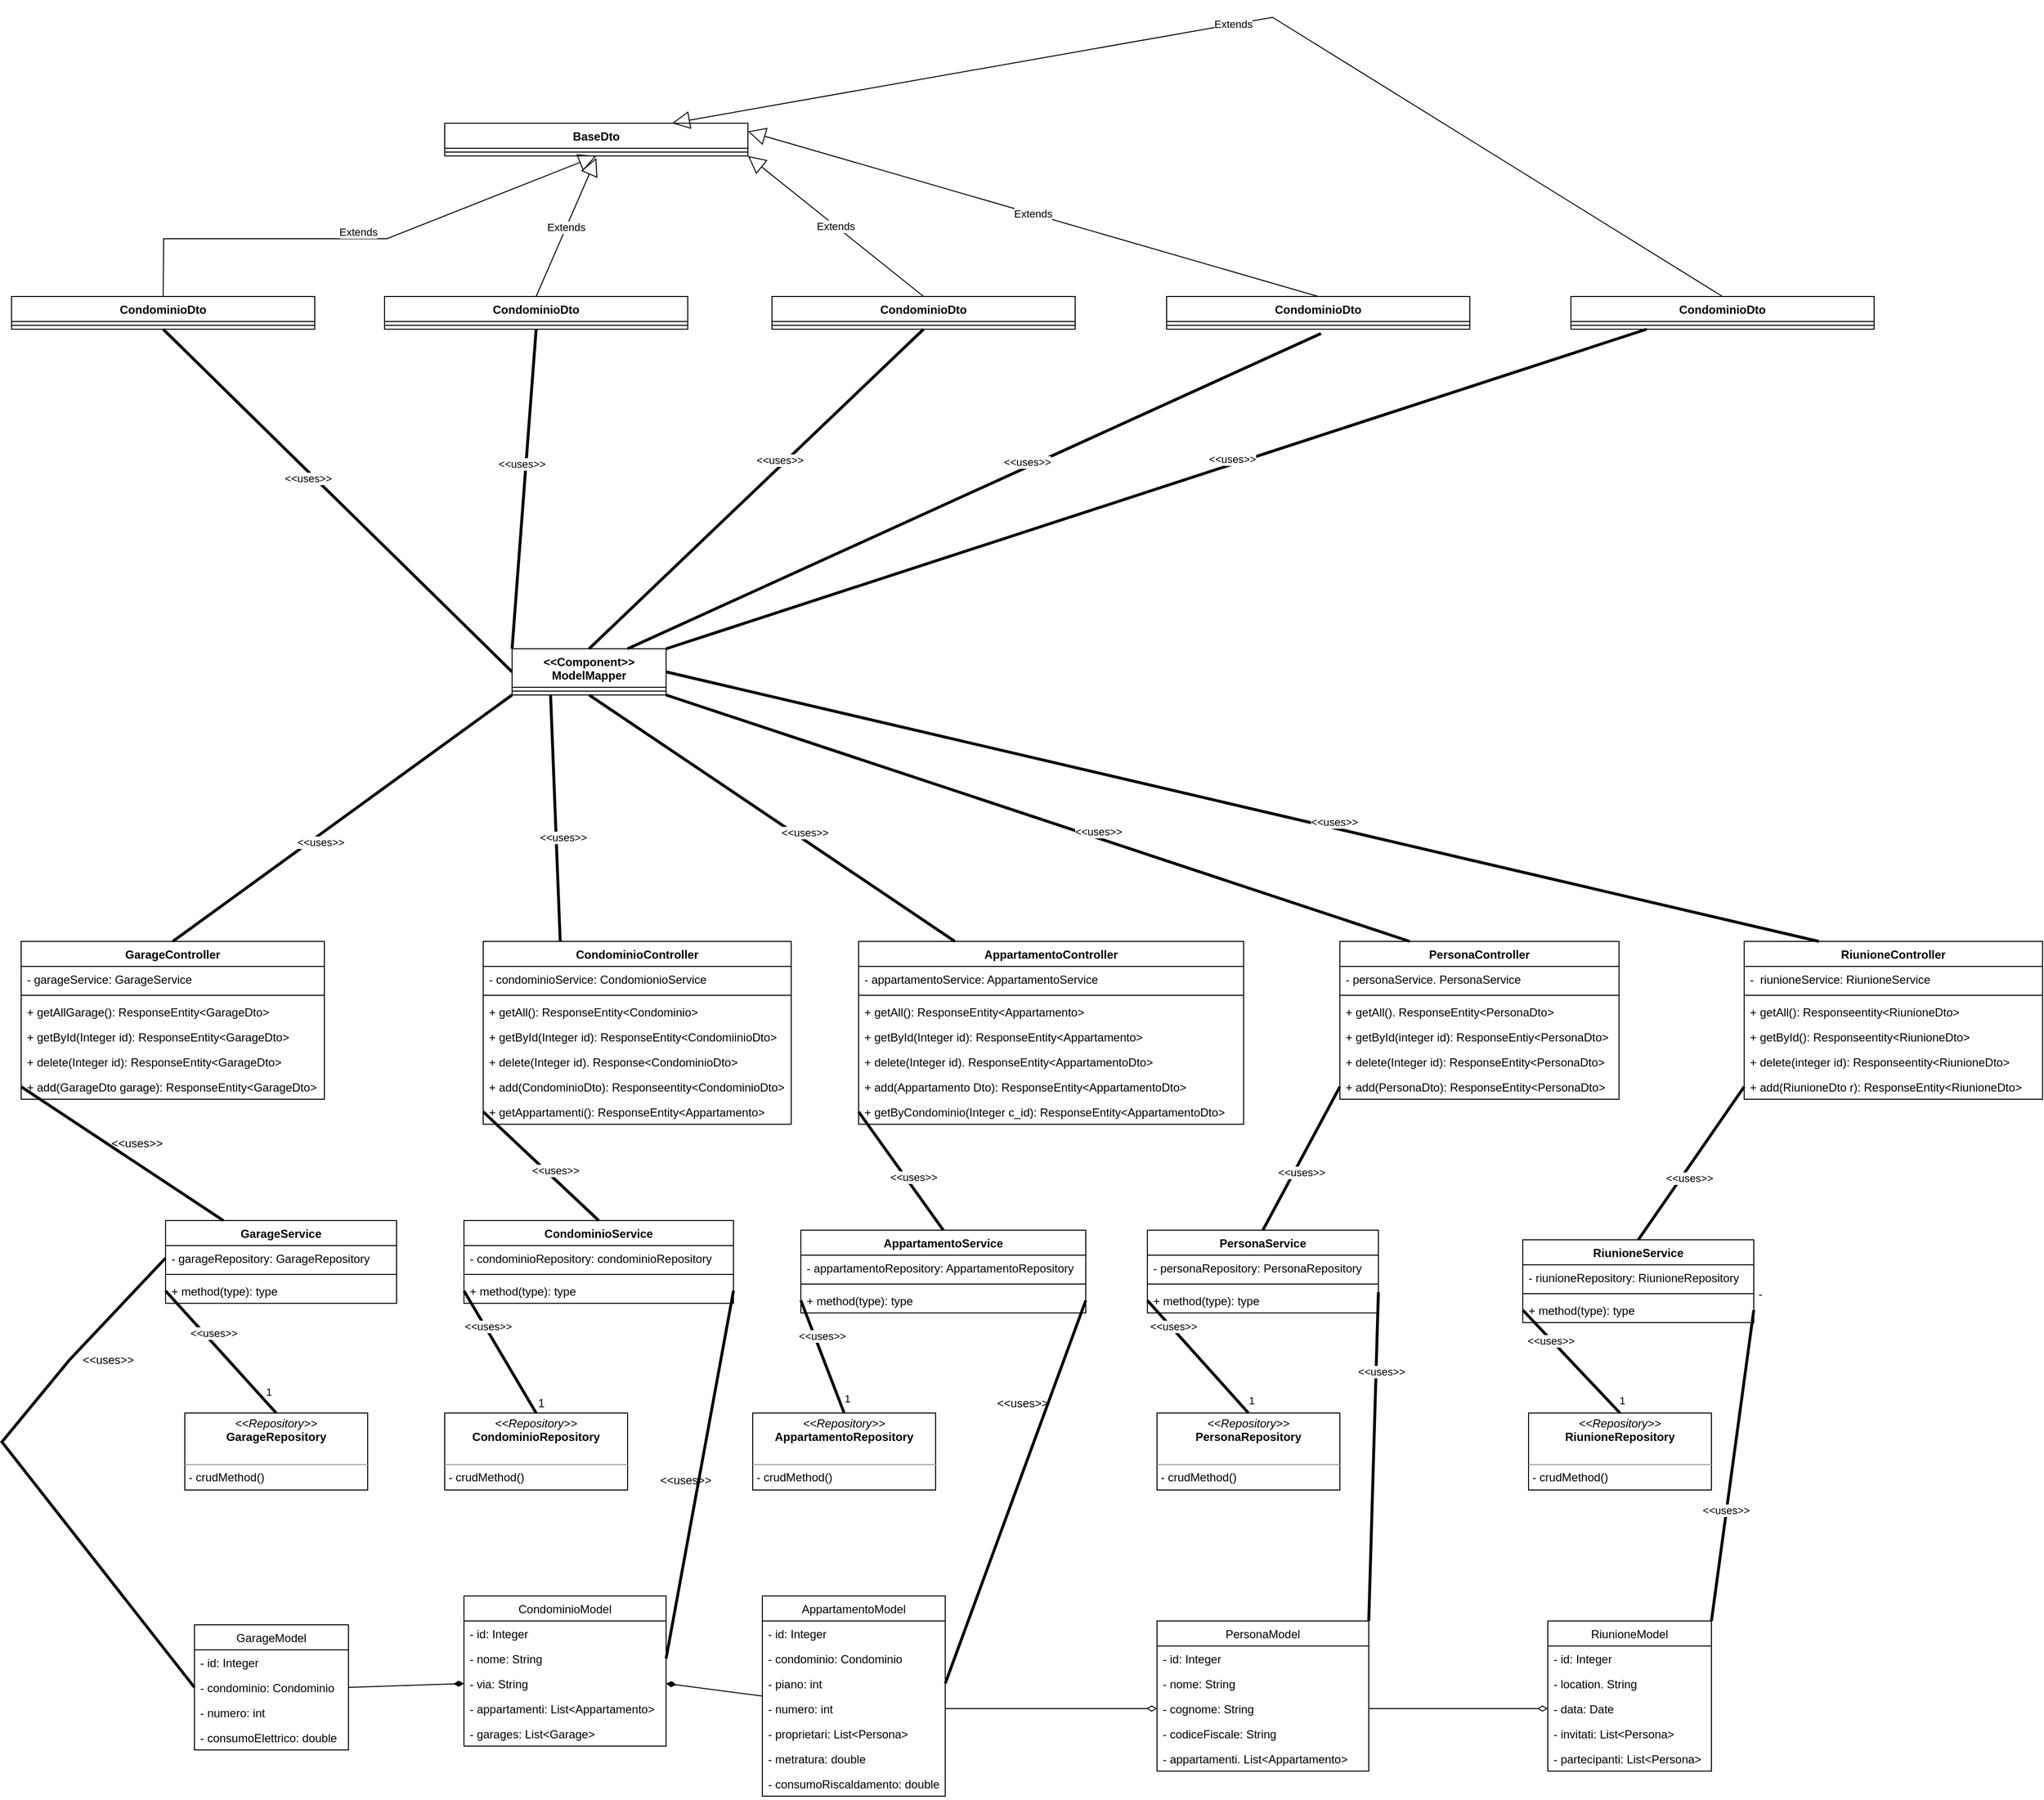 <mxfile version="20.5.3" type="device"><diagram id="EolI43rLK64ILVUTAdQ9" name="Pagina-1"><mxGraphModel dx="4038" dy="4035" grid="1" gridSize="10" guides="1" tooltips="1" connect="1" arrows="1" fold="1" page="1" pageScale="1" pageWidth="827" pageHeight="1169" math="0" shadow="0"><root><mxCell id="0"/><mxCell id="1" parent="0"/><mxCell id="y0zrUzmJp3GvIQe0jxbt-1" value="RiunioneModel" style="swimlane;fontStyle=0;childLayout=stackLayout;horizontal=1;startSize=26;fillColor=none;horizontalStack=0;resizeParent=1;resizeParentMax=0;resizeLast=0;collapsible=1;marginBottom=0;" vertex="1" parent="1"><mxGeometry x="1156" y="426" width="170" height="156" as="geometry"/></mxCell><mxCell id="y0zrUzmJp3GvIQe0jxbt-2" value="- id: Integer" style="text;strokeColor=none;fillColor=none;align=left;verticalAlign=top;spacingLeft=4;spacingRight=4;overflow=hidden;rotatable=0;points=[[0,0.5],[1,0.5]];portConstraint=eastwest;" vertex="1" parent="y0zrUzmJp3GvIQe0jxbt-1"><mxGeometry y="26" width="170" height="26" as="geometry"/></mxCell><mxCell id="y0zrUzmJp3GvIQe0jxbt-3" value="- location. String" style="text;strokeColor=none;fillColor=none;align=left;verticalAlign=top;spacingLeft=4;spacingRight=4;overflow=hidden;rotatable=0;points=[[0,0.5],[1,0.5]];portConstraint=eastwest;" vertex="1" parent="y0zrUzmJp3GvIQe0jxbt-1"><mxGeometry y="52" width="170" height="26" as="geometry"/></mxCell><mxCell id="y0zrUzmJp3GvIQe0jxbt-4" value="- data: Date" style="text;strokeColor=none;fillColor=none;align=left;verticalAlign=top;spacingLeft=4;spacingRight=4;overflow=hidden;rotatable=0;points=[[0,0.5],[1,0.5]];portConstraint=eastwest;" vertex="1" parent="y0zrUzmJp3GvIQe0jxbt-1"><mxGeometry y="78" width="170" height="26" as="geometry"/></mxCell><mxCell id="y0zrUzmJp3GvIQe0jxbt-30" value="- invitati: List&lt;Persona&gt;" style="text;strokeColor=none;fillColor=none;align=left;verticalAlign=top;spacingLeft=4;spacingRight=4;overflow=hidden;rotatable=0;points=[[0,0.5],[1,0.5]];portConstraint=eastwest;" vertex="1" parent="y0zrUzmJp3GvIQe0jxbt-1"><mxGeometry y="104" width="170" height="26" as="geometry"/></mxCell><mxCell id="y0zrUzmJp3GvIQe0jxbt-31" value="- partecipanti: List&lt;Persona&gt;" style="text;strokeColor=none;fillColor=none;align=left;verticalAlign=top;spacingLeft=4;spacingRight=4;overflow=hidden;rotatable=0;points=[[0,0.5],[1,0.5]];portConstraint=eastwest;" vertex="1" parent="y0zrUzmJp3GvIQe0jxbt-1"><mxGeometry y="130" width="170" height="26" as="geometry"/></mxCell><mxCell id="y0zrUzmJp3GvIQe0jxbt-5" value="PersonaModel" style="swimlane;fontStyle=0;childLayout=stackLayout;horizontal=1;startSize=26;fillColor=none;horizontalStack=0;resizeParent=1;resizeParentMax=0;resizeLast=0;collapsible=1;marginBottom=0;" vertex="1" parent="1"><mxGeometry x="750" y="426" width="220" height="156" as="geometry"/></mxCell><mxCell id="y0zrUzmJp3GvIQe0jxbt-6" value="- id: Integer" style="text;strokeColor=none;fillColor=none;align=left;verticalAlign=top;spacingLeft=4;spacingRight=4;overflow=hidden;rotatable=0;points=[[0,0.5],[1,0.5]];portConstraint=eastwest;" vertex="1" parent="y0zrUzmJp3GvIQe0jxbt-5"><mxGeometry y="26" width="220" height="26" as="geometry"/></mxCell><mxCell id="y0zrUzmJp3GvIQe0jxbt-7" value="- nome: String" style="text;strokeColor=none;fillColor=none;align=left;verticalAlign=top;spacingLeft=4;spacingRight=4;overflow=hidden;rotatable=0;points=[[0,0.5],[1,0.5]];portConstraint=eastwest;" vertex="1" parent="y0zrUzmJp3GvIQe0jxbt-5"><mxGeometry y="52" width="220" height="26" as="geometry"/></mxCell><mxCell id="y0zrUzmJp3GvIQe0jxbt-8" value="- cognome: String" style="text;strokeColor=none;fillColor=none;align=left;verticalAlign=top;spacingLeft=4;spacingRight=4;overflow=hidden;rotatable=0;points=[[0,0.5],[1,0.5]];portConstraint=eastwest;" vertex="1" parent="y0zrUzmJp3GvIQe0jxbt-5"><mxGeometry y="78" width="220" height="26" as="geometry"/></mxCell><mxCell id="y0zrUzmJp3GvIQe0jxbt-28" value="- codiceFiscale: String" style="text;strokeColor=none;fillColor=none;align=left;verticalAlign=top;spacingLeft=4;spacingRight=4;overflow=hidden;rotatable=0;points=[[0,0.5],[1,0.5]];portConstraint=eastwest;" vertex="1" parent="y0zrUzmJp3GvIQe0jxbt-5"><mxGeometry y="104" width="220" height="26" as="geometry"/></mxCell><mxCell id="y0zrUzmJp3GvIQe0jxbt-29" value="- appartamenti. List&lt;Appartamento&gt;" style="text;strokeColor=none;fillColor=none;align=left;verticalAlign=top;spacingLeft=4;spacingRight=4;overflow=hidden;rotatable=0;points=[[0,0.5],[1,0.5]];portConstraint=eastwest;" vertex="1" parent="y0zrUzmJp3GvIQe0jxbt-5"><mxGeometry y="130" width="220" height="26" as="geometry"/></mxCell><mxCell id="y0zrUzmJp3GvIQe0jxbt-9" value="GarageModel" style="swimlane;fontStyle=0;childLayout=stackLayout;horizontal=1;startSize=26;fillColor=none;horizontalStack=0;resizeParent=1;resizeParentMax=0;resizeLast=0;collapsible=1;marginBottom=0;" vertex="1" parent="1"><mxGeometry x="-250" y="430" width="160" height="130" as="geometry"/></mxCell><mxCell id="y0zrUzmJp3GvIQe0jxbt-10" value="- id: Integer" style="text;strokeColor=none;fillColor=none;align=left;verticalAlign=top;spacingLeft=4;spacingRight=4;overflow=hidden;rotatable=0;points=[[0,0.5],[1,0.5]];portConstraint=eastwest;" vertex="1" parent="y0zrUzmJp3GvIQe0jxbt-9"><mxGeometry y="26" width="160" height="26" as="geometry"/></mxCell><mxCell id="y0zrUzmJp3GvIQe0jxbt-11" value="- condominio: Condominio" style="text;strokeColor=none;fillColor=none;align=left;verticalAlign=top;spacingLeft=4;spacingRight=4;overflow=hidden;rotatable=0;points=[[0,0.5],[1,0.5]];portConstraint=eastwest;" vertex="1" parent="y0zrUzmJp3GvIQe0jxbt-9"><mxGeometry y="52" width="160" height="26" as="geometry"/></mxCell><mxCell id="y0zrUzmJp3GvIQe0jxbt-12" value="- numero: int" style="text;strokeColor=none;fillColor=none;align=left;verticalAlign=top;spacingLeft=4;spacingRight=4;overflow=hidden;rotatable=0;points=[[0,0.5],[1,0.5]];portConstraint=eastwest;" vertex="1" parent="y0zrUzmJp3GvIQe0jxbt-9"><mxGeometry y="78" width="160" height="26" as="geometry"/></mxCell><mxCell id="y0zrUzmJp3GvIQe0jxbt-27" value="- consumoElettrico: double" style="text;strokeColor=none;fillColor=none;align=left;verticalAlign=top;spacingLeft=4;spacingRight=4;overflow=hidden;rotatable=0;points=[[0,0.5],[1,0.5]];portConstraint=eastwest;" vertex="1" parent="y0zrUzmJp3GvIQe0jxbt-9"><mxGeometry y="104" width="160" height="26" as="geometry"/></mxCell><mxCell id="y0zrUzmJp3GvIQe0jxbt-13" value="AppartamentoModel" style="swimlane;fontStyle=0;childLayout=stackLayout;horizontal=1;startSize=26;fillColor=none;horizontalStack=0;resizeParent=1;resizeParentMax=0;resizeLast=0;collapsible=1;marginBottom=0;" vertex="1" parent="1"><mxGeometry x="340" y="400" width="190" height="208" as="geometry"/></mxCell><mxCell id="y0zrUzmJp3GvIQe0jxbt-14" value="- id: Integer" style="text;strokeColor=none;fillColor=none;align=left;verticalAlign=top;spacingLeft=4;spacingRight=4;overflow=hidden;rotatable=0;points=[[0,0.5],[1,0.5]];portConstraint=eastwest;" vertex="1" parent="y0zrUzmJp3GvIQe0jxbt-13"><mxGeometry y="26" width="190" height="26" as="geometry"/></mxCell><mxCell id="y0zrUzmJp3GvIQe0jxbt-15" value="- condominio: Condominio" style="text;strokeColor=none;fillColor=none;align=left;verticalAlign=top;spacingLeft=4;spacingRight=4;overflow=hidden;rotatable=0;points=[[0,0.5],[1,0.5]];portConstraint=eastwest;" vertex="1" parent="y0zrUzmJp3GvIQe0jxbt-13"><mxGeometry y="52" width="190" height="26" as="geometry"/></mxCell><mxCell id="y0zrUzmJp3GvIQe0jxbt-26" value="- piano: int" style="text;strokeColor=none;fillColor=none;align=left;verticalAlign=top;spacingLeft=4;spacingRight=4;overflow=hidden;rotatable=0;points=[[0,0.5],[1,0.5]];portConstraint=eastwest;" vertex="1" parent="y0zrUzmJp3GvIQe0jxbt-13"><mxGeometry y="78" width="190" height="26" as="geometry"/></mxCell><mxCell id="y0zrUzmJp3GvIQe0jxbt-16" value="- numero: int" style="text;strokeColor=none;fillColor=none;align=left;verticalAlign=top;spacingLeft=4;spacingRight=4;overflow=hidden;rotatable=0;points=[[0,0.5],[1,0.5]];portConstraint=eastwest;" vertex="1" parent="y0zrUzmJp3GvIQe0jxbt-13"><mxGeometry y="104" width="190" height="26" as="geometry"/></mxCell><mxCell id="y0zrUzmJp3GvIQe0jxbt-23" value="- proprietari: List&lt;Persona&gt;" style="text;strokeColor=none;fillColor=none;align=left;verticalAlign=top;spacingLeft=4;spacingRight=4;overflow=hidden;rotatable=0;points=[[0,0.5],[1,0.5]];portConstraint=eastwest;" vertex="1" parent="y0zrUzmJp3GvIQe0jxbt-13"><mxGeometry y="130" width="190" height="26" as="geometry"/></mxCell><mxCell id="y0zrUzmJp3GvIQe0jxbt-24" value="- metratura: double" style="text;strokeColor=none;fillColor=none;align=left;verticalAlign=top;spacingLeft=4;spacingRight=4;overflow=hidden;rotatable=0;points=[[0,0.5],[1,0.5]];portConstraint=eastwest;" vertex="1" parent="y0zrUzmJp3GvIQe0jxbt-13"><mxGeometry y="156" width="190" height="26" as="geometry"/></mxCell><mxCell id="y0zrUzmJp3GvIQe0jxbt-25" value="- consumoRiscaldamento: double" style="text;strokeColor=none;fillColor=none;align=left;verticalAlign=top;spacingLeft=4;spacingRight=4;overflow=hidden;rotatable=0;points=[[0,0.5],[1,0.5]];portConstraint=eastwest;" vertex="1" parent="y0zrUzmJp3GvIQe0jxbt-13"><mxGeometry y="182" width="190" height="26" as="geometry"/></mxCell><mxCell id="y0zrUzmJp3GvIQe0jxbt-17" value="CondominioModel" style="swimlane;fontStyle=0;childLayout=stackLayout;horizontal=1;startSize=26;fillColor=none;horizontalStack=0;resizeParent=1;resizeParentMax=0;resizeLast=0;collapsible=1;marginBottom=0;" vertex="1" parent="1"><mxGeometry x="30" y="400" width="210" height="156" as="geometry"/></mxCell><mxCell id="y0zrUzmJp3GvIQe0jxbt-18" value="- id: Integer" style="text;strokeColor=none;fillColor=none;align=left;verticalAlign=top;spacingLeft=4;spacingRight=4;overflow=hidden;rotatable=0;points=[[0,0.5],[1,0.5]];portConstraint=eastwest;" vertex="1" parent="y0zrUzmJp3GvIQe0jxbt-17"><mxGeometry y="26" width="210" height="26" as="geometry"/></mxCell><mxCell id="y0zrUzmJp3GvIQe0jxbt-19" value="- nome: String" style="text;strokeColor=none;fillColor=none;align=left;verticalAlign=top;spacingLeft=4;spacingRight=4;overflow=hidden;rotatable=0;points=[[0,0.5],[1,0.5]];portConstraint=eastwest;" vertex="1" parent="y0zrUzmJp3GvIQe0jxbt-17"><mxGeometry y="52" width="210" height="26" as="geometry"/></mxCell><mxCell id="y0zrUzmJp3GvIQe0jxbt-20" value="- via: String" style="text;strokeColor=none;fillColor=none;align=left;verticalAlign=top;spacingLeft=4;spacingRight=4;overflow=hidden;rotatable=0;points=[[0,0.5],[1,0.5]];portConstraint=eastwest;" vertex="1" parent="y0zrUzmJp3GvIQe0jxbt-17"><mxGeometry y="78" width="210" height="26" as="geometry"/></mxCell><mxCell id="y0zrUzmJp3GvIQe0jxbt-21" value="- appartamenti: List&lt;Appartamento&gt;" style="text;strokeColor=none;fillColor=none;align=left;verticalAlign=top;spacingLeft=4;spacingRight=4;overflow=hidden;rotatable=0;points=[[0,0.5],[1,0.5]];portConstraint=eastwest;" vertex="1" parent="y0zrUzmJp3GvIQe0jxbt-17"><mxGeometry y="104" width="210" height="26" as="geometry"/></mxCell><mxCell id="y0zrUzmJp3GvIQe0jxbt-22" value="- garages: List&lt;Garage&gt;" style="text;strokeColor=none;fillColor=none;align=left;verticalAlign=top;spacingLeft=4;spacingRight=4;overflow=hidden;rotatable=0;points=[[0,0.5],[1,0.5]];portConstraint=eastwest;" vertex="1" parent="y0zrUzmJp3GvIQe0jxbt-17"><mxGeometry y="130" width="210" height="26" as="geometry"/></mxCell><mxCell id="y0zrUzmJp3GvIQe0jxbt-32" value="" style="endArrow=none;startArrow=diamondThin;endFill=0;startFill=1;html=1;verticalAlign=bottom;labelBackgroundColor=none;strokeWidth=1;startSize=8;endSize=8;rounded=0;exitX=1;exitY=0.5;exitDx=0;exitDy=0;entryX=0;entryY=0.5;entryDx=0;entryDy=0;" edge="1" parent="1" source="y0zrUzmJp3GvIQe0jxbt-20" target="y0zrUzmJp3GvIQe0jxbt-13"><mxGeometry width="160" relative="1" as="geometry"><mxPoint x="390" y="610" as="sourcePoint"/><mxPoint x="550" y="610" as="targetPoint"/></mxGeometry></mxCell><mxCell id="y0zrUzmJp3GvIQe0jxbt-33" value="" style="endArrow=none;startArrow=diamondThin;endFill=0;startFill=1;html=1;verticalAlign=bottom;labelBackgroundColor=none;strokeWidth=1;startSize=8;endSize=8;rounded=0;exitX=0;exitY=0.5;exitDx=0;exitDy=0;entryX=1;entryY=0.5;entryDx=0;entryDy=0;" edge="1" parent="1" source="y0zrUzmJp3GvIQe0jxbt-20" target="y0zrUzmJp3GvIQe0jxbt-9"><mxGeometry width="160" relative="1" as="geometry"><mxPoint x="390" y="410" as="sourcePoint"/><mxPoint x="550" y="410" as="targetPoint"/></mxGeometry></mxCell><mxCell id="y0zrUzmJp3GvIQe0jxbt-34" value="" style="endArrow=none;startArrow=diamondThin;endFill=0;startFill=0;html=1;verticalAlign=bottom;labelBackgroundColor=none;strokeWidth=1;startSize=8;endSize=8;rounded=0;exitX=0;exitY=0.5;exitDx=0;exitDy=0;entryX=1;entryY=0.5;entryDx=0;entryDy=0;" edge="1" parent="1" source="y0zrUzmJp3GvIQe0jxbt-8" target="y0zrUzmJp3GvIQe0jxbt-16"><mxGeometry width="160" relative="1" as="geometry"><mxPoint x="520" y="510" as="sourcePoint"/><mxPoint x="680" y="510" as="targetPoint"/></mxGeometry></mxCell><mxCell id="y0zrUzmJp3GvIQe0jxbt-35" value="" style="endArrow=none;startArrow=diamondThin;endFill=0;startFill=0;html=1;verticalAlign=bottom;labelBackgroundColor=none;strokeWidth=1;startSize=8;endSize=8;rounded=0;exitX=0;exitY=0.5;exitDx=0;exitDy=0;entryX=1;entryY=0.5;entryDx=0;entryDy=0;" edge="1" parent="1" source="y0zrUzmJp3GvIQe0jxbt-4" target="y0zrUzmJp3GvIQe0jxbt-8"><mxGeometry width="160" relative="1" as="geometry"><mxPoint x="790" y="510" as="sourcePoint"/><mxPoint x="950" y="510" as="targetPoint"/></mxGeometry></mxCell><mxCell id="y0zrUzmJp3GvIQe0jxbt-36" value="&lt;p style=&quot;margin:0px;margin-top:4px;text-align:center;&quot;&gt;&lt;i&gt;&amp;lt;&amp;lt;Repository&amp;gt;&amp;gt;&lt;/i&gt;&lt;br&gt;&lt;b&gt;CondominioRepository&lt;/b&gt;&lt;/p&gt;&lt;p style=&quot;margin:0px;margin-left:4px;&quot;&gt;&lt;br&gt;&lt;/p&gt;&lt;hr size=&quot;1&quot;&gt;&lt;p style=&quot;margin:0px;margin-left:4px;&quot;&gt;- crudMethod()&lt;/p&gt;" style="verticalAlign=top;align=left;overflow=fill;fontSize=12;fontFamily=Helvetica;html=1;" vertex="1" parent="1"><mxGeometry x="10" y="210" width="190" height="80" as="geometry"/></mxCell><mxCell id="y0zrUzmJp3GvIQe0jxbt-37" value="&lt;p style=&quot;margin:0px;margin-top:4px;text-align:center;&quot;&gt;&lt;i&gt;&amp;lt;&amp;lt;Repository&amp;gt;&amp;gt;&lt;/i&gt;&lt;br&gt;&lt;b&gt;GarageRepository&lt;/b&gt;&lt;/p&gt;&lt;p style=&quot;margin:0px;margin-left:4px;&quot;&gt;&lt;br&gt;&lt;/p&gt;&lt;hr size=&quot;1&quot;&gt;&lt;p style=&quot;margin:0px;margin-left:4px;&quot;&gt;- crudMethod()&lt;/p&gt;" style="verticalAlign=top;align=left;overflow=fill;fontSize=12;fontFamily=Helvetica;html=1;" vertex="1" parent="1"><mxGeometry x="-260" y="210" width="190" height="80" as="geometry"/></mxCell><mxCell id="y0zrUzmJp3GvIQe0jxbt-38" value="&lt;p style=&quot;margin:0px;margin-top:4px;text-align:center;&quot;&gt;&lt;i&gt;&amp;lt;&amp;lt;Repository&amp;gt;&amp;gt;&lt;/i&gt;&lt;br&gt;&lt;b&gt;AppartamentoRepository&lt;/b&gt;&lt;/p&gt;&lt;p style=&quot;margin:0px;margin-left:4px;&quot;&gt;&lt;br&gt;&lt;/p&gt;&lt;hr size=&quot;1&quot;&gt;&lt;p style=&quot;margin:0px;margin-left:4px;&quot;&gt;- crudMethod()&lt;/p&gt;" style="verticalAlign=top;align=left;overflow=fill;fontSize=12;fontFamily=Helvetica;html=1;" vertex="1" parent="1"><mxGeometry x="330" y="210" width="190" height="80" as="geometry"/></mxCell><mxCell id="y0zrUzmJp3GvIQe0jxbt-39" value="&lt;p style=&quot;margin:0px;margin-top:4px;text-align:center;&quot;&gt;&lt;i&gt;&amp;lt;&amp;lt;Repository&amp;gt;&amp;gt;&lt;/i&gt;&lt;br&gt;&lt;b&gt;PersonaRepository&lt;/b&gt;&lt;/p&gt;&lt;p style=&quot;margin:0px;margin-left:4px;&quot;&gt;&lt;br&gt;&lt;/p&gt;&lt;hr size=&quot;1&quot;&gt;&lt;p style=&quot;margin:0px;margin-left:4px;&quot;&gt;- crudMethod()&lt;/p&gt;" style="verticalAlign=top;align=left;overflow=fill;fontSize=12;fontFamily=Helvetica;html=1;" vertex="1" parent="1"><mxGeometry x="750" y="210" width="190" height="80" as="geometry"/></mxCell><mxCell id="y0zrUzmJp3GvIQe0jxbt-40" value="&lt;p style=&quot;margin:0px;margin-top:4px;text-align:center;&quot;&gt;&lt;i&gt;&amp;lt;&amp;lt;Repository&amp;gt;&amp;gt;&lt;/i&gt;&lt;br&gt;&lt;b&gt;RiunioneRepository&lt;/b&gt;&lt;/p&gt;&lt;p style=&quot;margin:0px;margin-left:4px;&quot;&gt;&lt;br&gt;&lt;/p&gt;&lt;hr size=&quot;1&quot;&gt;&lt;p style=&quot;margin:0px;margin-left:4px;&quot;&gt;- crudMethod()&lt;/p&gt;" style="verticalAlign=top;align=left;overflow=fill;fontSize=12;fontFamily=Helvetica;html=1;" vertex="1" parent="1"><mxGeometry x="1136" y="210" width="190" height="80" as="geometry"/></mxCell><mxCell id="y0zrUzmJp3GvIQe0jxbt-42" value="GarageService" style="swimlane;fontStyle=1;align=center;verticalAlign=top;childLayout=stackLayout;horizontal=1;startSize=26;horizontalStack=0;resizeParent=1;resizeParentMax=0;resizeLast=0;collapsible=1;marginBottom=0;" vertex="1" parent="1"><mxGeometry x="-280" y="10" width="240" height="86" as="geometry"/></mxCell><mxCell id="y0zrUzmJp3GvIQe0jxbt-43" value="- garageRepository: GarageRepository" style="text;strokeColor=none;fillColor=none;align=left;verticalAlign=top;spacingLeft=4;spacingRight=4;overflow=hidden;rotatable=0;points=[[0,0.5],[1,0.5]];portConstraint=eastwest;" vertex="1" parent="y0zrUzmJp3GvIQe0jxbt-42"><mxGeometry y="26" width="240" height="26" as="geometry"/></mxCell><mxCell id="y0zrUzmJp3GvIQe0jxbt-44" value="" style="line;strokeWidth=1;fillColor=none;align=left;verticalAlign=middle;spacingTop=-1;spacingLeft=3;spacingRight=3;rotatable=0;labelPosition=right;points=[];portConstraint=eastwest;strokeColor=inherit;" vertex="1" parent="y0zrUzmJp3GvIQe0jxbt-42"><mxGeometry y="52" width="240" height="8" as="geometry"/></mxCell><mxCell id="y0zrUzmJp3GvIQe0jxbt-45" value="+ method(type): type" style="text;strokeColor=none;fillColor=none;align=left;verticalAlign=top;spacingLeft=4;spacingRight=4;overflow=hidden;rotatable=0;points=[[0,0.5],[1,0.5]];portConstraint=eastwest;" vertex="1" parent="y0zrUzmJp3GvIQe0jxbt-42"><mxGeometry y="60" width="240" height="26" as="geometry"/></mxCell><mxCell id="y0zrUzmJp3GvIQe0jxbt-47" value="CondominioService" style="swimlane;fontStyle=1;align=center;verticalAlign=top;childLayout=stackLayout;horizontal=1;startSize=26;horizontalStack=0;resizeParent=1;resizeParentMax=0;resizeLast=0;collapsible=1;marginBottom=0;" vertex="1" parent="1"><mxGeometry x="30" y="10" width="280" height="86" as="geometry"/></mxCell><mxCell id="y0zrUzmJp3GvIQe0jxbt-48" value="- condominioRepository: condominioRepository" style="text;strokeColor=none;fillColor=none;align=left;verticalAlign=top;spacingLeft=4;spacingRight=4;overflow=hidden;rotatable=0;points=[[0,0.5],[1,0.5]];portConstraint=eastwest;" vertex="1" parent="y0zrUzmJp3GvIQe0jxbt-47"><mxGeometry y="26" width="280" height="26" as="geometry"/></mxCell><mxCell id="y0zrUzmJp3GvIQe0jxbt-49" value="" style="line;strokeWidth=1;fillColor=none;align=left;verticalAlign=middle;spacingTop=-1;spacingLeft=3;spacingRight=3;rotatable=0;labelPosition=right;points=[];portConstraint=eastwest;strokeColor=inherit;" vertex="1" parent="y0zrUzmJp3GvIQe0jxbt-47"><mxGeometry y="52" width="280" height="8" as="geometry"/></mxCell><mxCell id="y0zrUzmJp3GvIQe0jxbt-50" value="+ method(type): type" style="text;strokeColor=none;fillColor=none;align=left;verticalAlign=top;spacingLeft=4;spacingRight=4;overflow=hidden;rotatable=0;points=[[0,0.5],[1,0.5]];portConstraint=eastwest;" vertex="1" parent="y0zrUzmJp3GvIQe0jxbt-47"><mxGeometry y="60" width="280" height="26" as="geometry"/></mxCell><mxCell id="y0zrUzmJp3GvIQe0jxbt-51" value="AppartamentoService" style="swimlane;fontStyle=1;align=center;verticalAlign=top;childLayout=stackLayout;horizontal=1;startSize=26;horizontalStack=0;resizeParent=1;resizeParentMax=0;resizeLast=0;collapsible=1;marginBottom=0;" vertex="1" parent="1"><mxGeometry x="380" y="20" width="296" height="86" as="geometry"/></mxCell><mxCell id="y0zrUzmJp3GvIQe0jxbt-52" value="- appartamentoRepository: AppartamentoRepository" style="text;strokeColor=none;fillColor=none;align=left;verticalAlign=top;spacingLeft=4;spacingRight=4;overflow=hidden;rotatable=0;points=[[0,0.5],[1,0.5]];portConstraint=eastwest;" vertex="1" parent="y0zrUzmJp3GvIQe0jxbt-51"><mxGeometry y="26" width="296" height="26" as="geometry"/></mxCell><mxCell id="y0zrUzmJp3GvIQe0jxbt-53" value="" style="line;strokeWidth=1;fillColor=none;align=left;verticalAlign=middle;spacingTop=-1;spacingLeft=3;spacingRight=3;rotatable=0;labelPosition=right;points=[];portConstraint=eastwest;strokeColor=inherit;" vertex="1" parent="y0zrUzmJp3GvIQe0jxbt-51"><mxGeometry y="52" width="296" height="8" as="geometry"/></mxCell><mxCell id="y0zrUzmJp3GvIQe0jxbt-54" value="+ method(type): type" style="text;strokeColor=none;fillColor=none;align=left;verticalAlign=top;spacingLeft=4;spacingRight=4;overflow=hidden;rotatable=0;points=[[0,0.5],[1,0.5]];portConstraint=eastwest;" vertex="1" parent="y0zrUzmJp3GvIQe0jxbt-51"><mxGeometry y="60" width="296" height="26" as="geometry"/></mxCell><mxCell id="y0zrUzmJp3GvIQe0jxbt-55" value="PersonaService" style="swimlane;fontStyle=1;align=center;verticalAlign=top;childLayout=stackLayout;horizontal=1;startSize=26;horizontalStack=0;resizeParent=1;resizeParentMax=0;resizeLast=0;collapsible=1;marginBottom=0;" vertex="1" parent="1"><mxGeometry x="740" y="20" width="240" height="86" as="geometry"/></mxCell><mxCell id="y0zrUzmJp3GvIQe0jxbt-56" value="- personaRepository: PersonaRepository" style="text;strokeColor=none;fillColor=none;align=left;verticalAlign=top;spacingLeft=4;spacingRight=4;overflow=hidden;rotatable=0;points=[[0,0.5],[1,0.5]];portConstraint=eastwest;" vertex="1" parent="y0zrUzmJp3GvIQe0jxbt-55"><mxGeometry y="26" width="240" height="26" as="geometry"/></mxCell><mxCell id="y0zrUzmJp3GvIQe0jxbt-57" value="" style="line;strokeWidth=1;fillColor=none;align=left;verticalAlign=middle;spacingTop=-1;spacingLeft=3;spacingRight=3;rotatable=0;labelPosition=right;points=[];portConstraint=eastwest;strokeColor=inherit;" vertex="1" parent="y0zrUzmJp3GvIQe0jxbt-55"><mxGeometry y="52" width="240" height="8" as="geometry"/></mxCell><mxCell id="y0zrUzmJp3GvIQe0jxbt-58" value="+ method(type): type" style="text;strokeColor=none;fillColor=none;align=left;verticalAlign=top;spacingLeft=4;spacingRight=4;overflow=hidden;rotatable=0;points=[[0,0.5],[1,0.5]];portConstraint=eastwest;" vertex="1" parent="y0zrUzmJp3GvIQe0jxbt-55"><mxGeometry y="60" width="240" height="26" as="geometry"/></mxCell><mxCell id="y0zrUzmJp3GvIQe0jxbt-59" value="RiunioneService" style="swimlane;fontStyle=1;align=center;verticalAlign=top;childLayout=stackLayout;horizontal=1;startSize=26;horizontalStack=0;resizeParent=1;resizeParentMax=0;resizeLast=0;collapsible=1;marginBottom=0;" vertex="1" parent="1"><mxGeometry x="1130" y="30" width="240" height="86" as="geometry"/></mxCell><mxCell id="y0zrUzmJp3GvIQe0jxbt-60" value="- riunioneRepository: RiunioneRepository" style="text;strokeColor=none;fillColor=none;align=left;verticalAlign=top;spacingLeft=4;spacingRight=4;overflow=hidden;rotatable=0;points=[[0,0.5],[1,0.5]];portConstraint=eastwest;" vertex="1" parent="y0zrUzmJp3GvIQe0jxbt-59"><mxGeometry y="26" width="240" height="26" as="geometry"/></mxCell><mxCell id="y0zrUzmJp3GvIQe0jxbt-61" value="-" style="line;strokeWidth=1;fillColor=none;align=left;verticalAlign=middle;spacingTop=-1;spacingLeft=3;spacingRight=3;rotatable=0;labelPosition=right;points=[];portConstraint=eastwest;strokeColor=inherit;" vertex="1" parent="y0zrUzmJp3GvIQe0jxbt-59"><mxGeometry y="52" width="240" height="8" as="geometry"/></mxCell><mxCell id="y0zrUzmJp3GvIQe0jxbt-62" value="+ method(type): type" style="text;strokeColor=none;fillColor=none;align=left;verticalAlign=top;spacingLeft=4;spacingRight=4;overflow=hidden;rotatable=0;points=[[0,0.5],[1,0.5]];portConstraint=eastwest;" vertex="1" parent="y0zrUzmJp3GvIQe0jxbt-59"><mxGeometry y="60" width="240" height="26" as="geometry"/></mxCell><mxCell id="y0zrUzmJp3GvIQe0jxbt-63" value="" style="endArrow=none;startArrow=none;endFill=0;startFill=0;endSize=8;html=1;verticalAlign=bottom;labelBackgroundColor=none;strokeWidth=3;rounded=0;entryX=0.5;entryY=0;entryDx=0;entryDy=0;exitX=0;exitY=0.5;exitDx=0;exitDy=0;" edge="1" parent="1" source="y0zrUzmJp3GvIQe0jxbt-45" target="y0zrUzmJp3GvIQe0jxbt-37"><mxGeometry width="160" relative="1" as="geometry"><mxPoint x="-170" y="90" as="sourcePoint"/><mxPoint x="100" y="170" as="targetPoint"/></mxGeometry></mxCell><mxCell id="y0zrUzmJp3GvIQe0jxbt-64" value="&amp;lt;&amp;lt;uses&amp;gt;&amp;gt;" style="edgeLabel;html=1;align=center;verticalAlign=middle;resizable=0;points=[];" vertex="1" connectable="0" parent="y0zrUzmJp3GvIQe0jxbt-63"><mxGeometry x="-0.23" y="7" relative="1" as="geometry"><mxPoint as="offset"/></mxGeometry></mxCell><mxCell id="y0zrUzmJp3GvIQe0jxbt-65" value="1" style="edgeLabel;html=1;align=center;verticalAlign=middle;resizable=0;points=[];" vertex="1" connectable="0" parent="y0zrUzmJp3GvIQe0jxbt-63"><mxGeometry x="0.737" y="9" relative="1" as="geometry"><mxPoint as="offset"/></mxGeometry></mxCell><mxCell id="y0zrUzmJp3GvIQe0jxbt-66" value="" style="endArrow=none;startArrow=none;endFill=0;startFill=0;endSize=8;html=1;verticalAlign=bottom;labelBackgroundColor=none;strokeWidth=3;rounded=0;entryX=0.5;entryY=0;entryDx=0;entryDy=0;exitX=0;exitY=0.5;exitDx=0;exitDy=0;" edge="1" parent="1" source="y0zrUzmJp3GvIQe0jxbt-50" target="y0zrUzmJp3GvIQe0jxbt-36"><mxGeometry width="160" relative="1" as="geometry"><mxPoint x="-60" y="170" as="sourcePoint"/><mxPoint x="100" y="170" as="targetPoint"/></mxGeometry></mxCell><mxCell id="y0zrUzmJp3GvIQe0jxbt-67" value="&amp;lt;&amp;lt;uses&amp;gt;&amp;gt;" style="edgeLabel;html=1;align=center;verticalAlign=middle;resizable=0;points=[];" vertex="1" connectable="0" parent="y0zrUzmJp3GvIQe0jxbt-66"><mxGeometry x="-0.41" y="2" relative="1" as="geometry"><mxPoint x="1" as="offset"/></mxGeometry></mxCell><mxCell id="y0zrUzmJp3GvIQe0jxbt-68" value="1" style="text;html=1;align=center;verticalAlign=middle;resizable=0;points=[];autosize=1;strokeColor=none;fillColor=none;" vertex="1" parent="1"><mxGeometry x="95" y="185" width="30" height="30" as="geometry"/></mxCell><mxCell id="y0zrUzmJp3GvIQe0jxbt-69" value="" style="endArrow=none;startArrow=none;endFill=0;startFill=0;endSize=8;html=1;verticalAlign=bottom;labelBackgroundColor=none;strokeWidth=3;rounded=0;entryX=0;entryY=0.5;entryDx=0;entryDy=0;exitX=0.5;exitY=0;exitDx=0;exitDy=0;" edge="1" parent="1" source="y0zrUzmJp3GvIQe0jxbt-38" target="y0zrUzmJp3GvIQe0jxbt-54"><mxGeometry width="160" relative="1" as="geometry"><mxPoint x="330" y="170" as="sourcePoint"/><mxPoint x="490" y="170" as="targetPoint"/></mxGeometry></mxCell><mxCell id="y0zrUzmJp3GvIQe0jxbt-70" value="&amp;lt;&amp;lt;uses&amp;gt;&amp;gt;" style="edgeLabel;html=1;align=center;verticalAlign=middle;resizable=0;points=[];" vertex="1" connectable="0" parent="y0zrUzmJp3GvIQe0jxbt-69"><mxGeometry x="0.329" y="-7" relative="1" as="geometry"><mxPoint as="offset"/></mxGeometry></mxCell><mxCell id="y0zrUzmJp3GvIQe0jxbt-71" value="1" style="edgeLabel;html=1;align=center;verticalAlign=middle;resizable=0;points=[];" vertex="1" connectable="0" parent="y0zrUzmJp3GvIQe0jxbt-69"><mxGeometry x="-0.793" y="-8" relative="1" as="geometry"><mxPoint as="offset"/></mxGeometry></mxCell><mxCell id="y0zrUzmJp3GvIQe0jxbt-72" value="" style="endArrow=none;startArrow=none;endFill=0;startFill=0;endSize=8;html=1;verticalAlign=bottom;labelBackgroundColor=none;strokeWidth=3;rounded=0;entryX=0;entryY=0.5;entryDx=0;entryDy=0;exitX=0.5;exitY=0;exitDx=0;exitDy=0;" edge="1" parent="1" source="y0zrUzmJp3GvIQe0jxbt-39" target="y0zrUzmJp3GvIQe0jxbt-58"><mxGeometry width="160" relative="1" as="geometry"><mxPoint x="770" y="170" as="sourcePoint"/><mxPoint x="930" y="170" as="targetPoint"/></mxGeometry></mxCell><mxCell id="y0zrUzmJp3GvIQe0jxbt-73" value="&amp;lt;&amp;lt;uses&amp;gt;&amp;gt;" style="edgeLabel;html=1;align=center;verticalAlign=middle;resizable=0;points=[];" vertex="1" connectable="0" parent="y0zrUzmJp3GvIQe0jxbt-72"><mxGeometry x="0.514" y="-2" relative="1" as="geometry"><mxPoint as="offset"/></mxGeometry></mxCell><mxCell id="y0zrUzmJp3GvIQe0jxbt-74" value="1" style="edgeLabel;html=1;align=center;verticalAlign=middle;resizable=0;points=[];" vertex="1" connectable="0" parent="y0zrUzmJp3GvIQe0jxbt-72"><mxGeometry x="-0.902" y="-11" relative="1" as="geometry"><mxPoint as="offset"/></mxGeometry></mxCell><mxCell id="y0zrUzmJp3GvIQe0jxbt-75" value="" style="endArrow=none;startArrow=none;endFill=0;startFill=0;endSize=8;html=1;verticalAlign=bottom;labelBackgroundColor=none;strokeWidth=3;rounded=0;entryX=0;entryY=0.5;entryDx=0;entryDy=0;exitX=0.5;exitY=0;exitDx=0;exitDy=0;" edge="1" parent="1" source="y0zrUzmJp3GvIQe0jxbt-40" target="y0zrUzmJp3GvIQe0jxbt-62"><mxGeometry width="160" relative="1" as="geometry"><mxPoint x="1100" y="170" as="sourcePoint"/><mxPoint x="1260" y="170" as="targetPoint"/></mxGeometry></mxCell><mxCell id="y0zrUzmJp3GvIQe0jxbt-76" value="&amp;lt;&amp;lt;uses&amp;gt;&amp;gt;" style="edgeLabel;html=1;align=center;verticalAlign=middle;resizable=0;points=[];" vertex="1" connectable="0" parent="y0zrUzmJp3GvIQe0jxbt-75"><mxGeometry x="0.409" y="1" relative="1" as="geometry"><mxPoint y="-1" as="offset"/></mxGeometry></mxCell><mxCell id="y0zrUzmJp3GvIQe0jxbt-77" value="1" style="edgeLabel;html=1;align=center;verticalAlign=middle;resizable=0;points=[];" vertex="1" connectable="0" parent="y0zrUzmJp3GvIQe0jxbt-75"><mxGeometry x="-0.893" y="-10" relative="1" as="geometry"><mxPoint y="-1" as="offset"/></mxGeometry></mxCell><mxCell id="y0zrUzmJp3GvIQe0jxbt-78" value="" style="endArrow=none;startArrow=none;endFill=0;startFill=0;endSize=8;html=1;verticalAlign=bottom;labelBackgroundColor=none;strokeWidth=3;rounded=0;exitX=1;exitY=0.75;exitDx=0;exitDy=0;entryX=1;entryY=0;entryDx=0;entryDy=0;" edge="1" parent="1" source="y0zrUzmJp3GvIQe0jxbt-55" target="y0zrUzmJp3GvIQe0jxbt-5"><mxGeometry width="160" relative="1" as="geometry"><mxPoint x="930" y="170" as="sourcePoint"/><mxPoint x="1090" y="170" as="targetPoint"/></mxGeometry></mxCell><mxCell id="y0zrUzmJp3GvIQe0jxbt-86" value="&amp;lt;&amp;lt;uses&amp;gt;&amp;gt;" style="edgeLabel;html=1;align=center;verticalAlign=middle;resizable=0;points=[];" vertex="1" connectable="0" parent="y0zrUzmJp3GvIQe0jxbt-78"><mxGeometry x="-0.518" y="5" relative="1" as="geometry"><mxPoint as="offset"/></mxGeometry></mxCell><mxCell id="y0zrUzmJp3GvIQe0jxbt-79" value="" style="endArrow=none;startArrow=none;endFill=0;startFill=0;endSize=8;html=1;verticalAlign=bottom;labelBackgroundColor=none;strokeWidth=3;rounded=0;entryX=1;entryY=0.5;entryDx=0;entryDy=0;exitX=1;exitY=0.5;exitDx=0;exitDy=0;" edge="1" parent="1" source="y0zrUzmJp3GvIQe0jxbt-26" target="y0zrUzmJp3GvIQe0jxbt-54"><mxGeometry width="160" relative="1" as="geometry"><mxPoint x="550" y="180" as="sourcePoint"/><mxPoint x="710" y="180" as="targetPoint"/></mxGeometry></mxCell><mxCell id="y0zrUzmJp3GvIQe0jxbt-80" value="" style="endArrow=none;startArrow=none;endFill=0;startFill=0;endSize=8;html=1;verticalAlign=bottom;labelBackgroundColor=none;strokeWidth=3;rounded=0;entryX=1;entryY=0.5;entryDx=0;entryDy=0;exitX=1;exitY=0.5;exitDx=0;exitDy=0;" edge="1" parent="1" source="y0zrUzmJp3GvIQe0jxbt-19" target="y0zrUzmJp3GvIQe0jxbt-50"><mxGeometry width="160" relative="1" as="geometry"><mxPoint x="125" y="130" as="sourcePoint"/><mxPoint x="285" y="130" as="targetPoint"/></mxGeometry></mxCell><mxCell id="y0zrUzmJp3GvIQe0jxbt-81" value="" style="endArrow=none;startArrow=none;endFill=0;startFill=0;endSize=8;html=1;verticalAlign=bottom;labelBackgroundColor=none;strokeWidth=3;rounded=0;entryX=0;entryY=0.5;entryDx=0;entryDy=0;exitX=0;exitY=0.5;exitDx=0;exitDy=0;" edge="1" parent="1" source="y0zrUzmJp3GvIQe0jxbt-82" target="y0zrUzmJp3GvIQe0jxbt-43"><mxGeometry width="160" relative="1" as="geometry"><mxPoint x="-470" y="90" as="sourcePoint"/><mxPoint x="-310" y="90" as="targetPoint"/><Array as="points"/></mxGeometry></mxCell><mxCell id="y0zrUzmJp3GvIQe0jxbt-82" value="&amp;lt;&amp;lt;uses&amp;gt;&amp;gt;" style="text;html=1;align=center;verticalAlign=middle;resizable=0;points=[];autosize=1;strokeColor=none;fillColor=none;" vertex="1" parent="1"><mxGeometry x="-380" y="140" width="80" height="30" as="geometry"/></mxCell><mxCell id="y0zrUzmJp3GvIQe0jxbt-83" value="" style="endArrow=none;startArrow=none;endFill=0;startFill=0;endSize=8;html=1;verticalAlign=bottom;labelBackgroundColor=none;strokeWidth=3;rounded=0;entryX=0;entryY=0.5;entryDx=0;entryDy=0;exitX=0;exitY=0.5;exitDx=0;exitDy=0;" edge="1" parent="1" source="y0zrUzmJp3GvIQe0jxbt-11" target="y0zrUzmJp3GvIQe0jxbt-82"><mxGeometry width="160" relative="1" as="geometry"><mxPoint x="-250" y="495" as="sourcePoint"/><mxPoint x="-280" y="49.0" as="targetPoint"/><Array as="points"><mxPoint x="-450" y="240"/></Array></mxGeometry></mxCell><mxCell id="y0zrUzmJp3GvIQe0jxbt-84" value="&amp;lt;&amp;lt;uses&amp;gt;&amp;gt;" style="text;html=1;align=center;verticalAlign=middle;resizable=0;points=[];autosize=1;strokeColor=none;fillColor=none;" vertex="1" parent="1"><mxGeometry x="220" y="265" width="80" height="30" as="geometry"/></mxCell><mxCell id="y0zrUzmJp3GvIQe0jxbt-85" value="&amp;lt;&amp;lt;uses&amp;gt;&amp;gt;" style="text;html=1;align=center;verticalAlign=middle;resizable=0;points=[];autosize=1;strokeColor=none;fillColor=none;" vertex="1" parent="1"><mxGeometry x="570" y="185" width="80" height="30" as="geometry"/></mxCell><mxCell id="y0zrUzmJp3GvIQe0jxbt-87" value="" style="endArrow=none;startArrow=none;endFill=0;startFill=0;endSize=8;html=1;verticalAlign=bottom;labelBackgroundColor=none;strokeWidth=3;rounded=0;exitX=1;exitY=0.5;exitDx=0;exitDy=0;entryX=1;entryY=0;entryDx=0;entryDy=0;" edge="1" parent="1" source="y0zrUzmJp3GvIQe0jxbt-62" target="y0zrUzmJp3GvIQe0jxbt-1"><mxGeometry width="160" relative="1" as="geometry"><mxPoint x="1430" y="140" as="sourcePoint"/><mxPoint x="1590" y="140" as="targetPoint"/><Array as="points"/></mxGeometry></mxCell><mxCell id="y0zrUzmJp3GvIQe0jxbt-88" value="&amp;lt;&amp;lt;uses&amp;gt;&amp;gt;" style="edgeLabel;html=1;align=center;verticalAlign=middle;resizable=0;points=[];" vertex="1" connectable="0" parent="y0zrUzmJp3GvIQe0jxbt-87"><mxGeometry x="0.284" y="-1" relative="1" as="geometry"><mxPoint as="offset"/></mxGeometry></mxCell><mxCell id="y0zrUzmJp3GvIQe0jxbt-90" value="GarageController" style="swimlane;fontStyle=1;align=center;verticalAlign=top;childLayout=stackLayout;horizontal=1;startSize=26;horizontalStack=0;resizeParent=1;resizeParentMax=0;resizeLast=0;collapsible=1;marginBottom=0;" vertex="1" parent="1"><mxGeometry x="-430" y="-280" width="315" height="164" as="geometry"/></mxCell><mxCell id="y0zrUzmJp3GvIQe0jxbt-91" value="- garageService: GarageService" style="text;strokeColor=none;fillColor=none;align=left;verticalAlign=top;spacingLeft=4;spacingRight=4;overflow=hidden;rotatable=0;points=[[0,0.5],[1,0.5]];portConstraint=eastwest;" vertex="1" parent="y0zrUzmJp3GvIQe0jxbt-90"><mxGeometry y="26" width="315" height="26" as="geometry"/></mxCell><mxCell id="y0zrUzmJp3GvIQe0jxbt-92" value="" style="line;strokeWidth=1;fillColor=none;align=left;verticalAlign=middle;spacingTop=-1;spacingLeft=3;spacingRight=3;rotatable=0;labelPosition=right;points=[];portConstraint=eastwest;strokeColor=inherit;" vertex="1" parent="y0zrUzmJp3GvIQe0jxbt-90"><mxGeometry y="52" width="315" height="8" as="geometry"/></mxCell><mxCell id="y0zrUzmJp3GvIQe0jxbt-93" value="+ getAllGarage(): ResponseEntity&lt;GarageDto&gt;" style="text;strokeColor=none;fillColor=none;align=left;verticalAlign=top;spacingLeft=4;spacingRight=4;overflow=hidden;rotatable=0;points=[[0,0.5],[1,0.5]];portConstraint=eastwest;" vertex="1" parent="y0zrUzmJp3GvIQe0jxbt-90"><mxGeometry y="60" width="315" height="26" as="geometry"/></mxCell><mxCell id="y0zrUzmJp3GvIQe0jxbt-110" value="+ getById(Integer id): ResponseEntity&lt;GarageDto&gt;" style="text;strokeColor=none;fillColor=none;align=left;verticalAlign=top;spacingLeft=4;spacingRight=4;overflow=hidden;rotatable=0;points=[[0,0.5],[1,0.5]];portConstraint=eastwest;" vertex="1" parent="y0zrUzmJp3GvIQe0jxbt-90"><mxGeometry y="86" width="315" height="26" as="geometry"/></mxCell><mxCell id="y0zrUzmJp3GvIQe0jxbt-111" value="+ delete(Integer id): ResponseEntity&lt;GarageDto&gt;" style="text;strokeColor=none;fillColor=none;align=left;verticalAlign=top;spacingLeft=4;spacingRight=4;overflow=hidden;rotatable=0;points=[[0,0.5],[1,0.5]];portConstraint=eastwest;" vertex="1" parent="y0zrUzmJp3GvIQe0jxbt-90"><mxGeometry y="112" width="315" height="26" as="geometry"/></mxCell><mxCell id="y0zrUzmJp3GvIQe0jxbt-112" value="+ add(GarageDto garage): ResponseEntity&lt;GarageDto&gt;" style="text;strokeColor=none;fillColor=none;align=left;verticalAlign=top;spacingLeft=4;spacingRight=4;overflow=hidden;rotatable=0;points=[[0,0.5],[1,0.5]];portConstraint=eastwest;" vertex="1" parent="y0zrUzmJp3GvIQe0jxbt-90"><mxGeometry y="138" width="315" height="26" as="geometry"/></mxCell><mxCell id="y0zrUzmJp3GvIQe0jxbt-94" value="RiunioneController" style="swimlane;fontStyle=1;align=center;verticalAlign=top;childLayout=stackLayout;horizontal=1;startSize=26;horizontalStack=0;resizeParent=1;resizeParentMax=0;resizeLast=0;collapsible=1;marginBottom=0;" vertex="1" parent="1"><mxGeometry x="1360" y="-280" width="310" height="164" as="geometry"/></mxCell><mxCell id="y0zrUzmJp3GvIQe0jxbt-95" value="-  riunioneService: RiunioneService" style="text;strokeColor=none;fillColor=none;align=left;verticalAlign=top;spacingLeft=4;spacingRight=4;overflow=hidden;rotatable=0;points=[[0,0.5],[1,0.5]];portConstraint=eastwest;" vertex="1" parent="y0zrUzmJp3GvIQe0jxbt-94"><mxGeometry y="26" width="310" height="26" as="geometry"/></mxCell><mxCell id="y0zrUzmJp3GvIQe0jxbt-96" value="" style="line;strokeWidth=1;fillColor=none;align=left;verticalAlign=middle;spacingTop=-1;spacingLeft=3;spacingRight=3;rotatable=0;labelPosition=right;points=[];portConstraint=eastwest;strokeColor=inherit;" vertex="1" parent="y0zrUzmJp3GvIQe0jxbt-94"><mxGeometry y="52" width="310" height="8" as="geometry"/></mxCell><mxCell id="y0zrUzmJp3GvIQe0jxbt-97" value="+ getAll(): Responseentity&lt;RiunioneDto&gt;" style="text;strokeColor=none;fillColor=none;align=left;verticalAlign=top;spacingLeft=4;spacingRight=4;overflow=hidden;rotatable=0;points=[[0,0.5],[1,0.5]];portConstraint=eastwest;" vertex="1" parent="y0zrUzmJp3GvIQe0jxbt-94"><mxGeometry y="60" width="310" height="26" as="geometry"/></mxCell><mxCell id="y0zrUzmJp3GvIQe0jxbt-135" value="+ getById(): Responseentity&lt;RiunioneDto&gt;" style="text;strokeColor=none;fillColor=none;align=left;verticalAlign=top;spacingLeft=4;spacingRight=4;overflow=hidden;rotatable=0;points=[[0,0.5],[1,0.5]];portConstraint=eastwest;" vertex="1" parent="y0zrUzmJp3GvIQe0jxbt-94"><mxGeometry y="86" width="310" height="26" as="geometry"/></mxCell><mxCell id="y0zrUzmJp3GvIQe0jxbt-136" value="+ delete(integer id): Responseentity&lt;RiunioneDto&gt;" style="text;strokeColor=none;fillColor=none;align=left;verticalAlign=top;spacingLeft=4;spacingRight=4;overflow=hidden;rotatable=0;points=[[0,0.5],[1,0.5]];portConstraint=eastwest;" vertex="1" parent="y0zrUzmJp3GvIQe0jxbt-94"><mxGeometry y="112" width="310" height="26" as="geometry"/></mxCell><mxCell id="y0zrUzmJp3GvIQe0jxbt-137" value="+ add(RiunioneDto r): ResponseEntity&lt;RiunioneDto&gt;" style="text;strokeColor=none;fillColor=none;align=left;verticalAlign=top;spacingLeft=4;spacingRight=4;overflow=hidden;rotatable=0;points=[[0,0.5],[1,0.5]];portConstraint=eastwest;" vertex="1" parent="y0zrUzmJp3GvIQe0jxbt-94"><mxGeometry y="138" width="310" height="26" as="geometry"/></mxCell><mxCell id="y0zrUzmJp3GvIQe0jxbt-98" value="PersonaController" style="swimlane;fontStyle=1;align=center;verticalAlign=top;childLayout=stackLayout;horizontal=1;startSize=26;horizontalStack=0;resizeParent=1;resizeParentMax=0;resizeLast=0;collapsible=1;marginBottom=0;" vertex="1" parent="1"><mxGeometry x="940" y="-280" width="290" height="164" as="geometry"/></mxCell><mxCell id="y0zrUzmJp3GvIQe0jxbt-99" value="- personaService. PersonaService" style="text;strokeColor=none;fillColor=none;align=left;verticalAlign=top;spacingLeft=4;spacingRight=4;overflow=hidden;rotatable=0;points=[[0,0.5],[1,0.5]];portConstraint=eastwest;" vertex="1" parent="y0zrUzmJp3GvIQe0jxbt-98"><mxGeometry y="26" width="290" height="26" as="geometry"/></mxCell><mxCell id="y0zrUzmJp3GvIQe0jxbt-100" value="" style="line;strokeWidth=1;fillColor=none;align=left;verticalAlign=middle;spacingTop=-1;spacingLeft=3;spacingRight=3;rotatable=0;labelPosition=right;points=[];portConstraint=eastwest;strokeColor=inherit;" vertex="1" parent="y0zrUzmJp3GvIQe0jxbt-98"><mxGeometry y="52" width="290" height="8" as="geometry"/></mxCell><mxCell id="y0zrUzmJp3GvIQe0jxbt-101" value="+ getAll(). ResponseEntity&lt;PersonaDto&gt;" style="text;strokeColor=none;fillColor=none;align=left;verticalAlign=top;spacingLeft=4;spacingRight=4;overflow=hidden;rotatable=0;points=[[0,0.5],[1,0.5]];portConstraint=eastwest;" vertex="1" parent="y0zrUzmJp3GvIQe0jxbt-98"><mxGeometry y="60" width="290" height="26" as="geometry"/></mxCell><mxCell id="y0zrUzmJp3GvIQe0jxbt-132" value="+ getById(integer id): ResponseEntiy&lt;PersonaDto&gt;" style="text;strokeColor=none;fillColor=none;align=left;verticalAlign=top;spacingLeft=4;spacingRight=4;overflow=hidden;rotatable=0;points=[[0,0.5],[1,0.5]];portConstraint=eastwest;" vertex="1" parent="y0zrUzmJp3GvIQe0jxbt-98"><mxGeometry y="86" width="290" height="26" as="geometry"/></mxCell><mxCell id="y0zrUzmJp3GvIQe0jxbt-133" value="+ delete(Integer id): ResponseEntity&lt;PersonaDto&gt;" style="text;strokeColor=none;fillColor=none;align=left;verticalAlign=top;spacingLeft=4;spacingRight=4;overflow=hidden;rotatable=0;points=[[0,0.5],[1,0.5]];portConstraint=eastwest;" vertex="1" parent="y0zrUzmJp3GvIQe0jxbt-98"><mxGeometry y="112" width="290" height="26" as="geometry"/></mxCell><mxCell id="y0zrUzmJp3GvIQe0jxbt-134" value="+ add(PersonaDto): ResponseEntity&lt;PersonaDto&gt;" style="text;strokeColor=none;fillColor=none;align=left;verticalAlign=top;spacingLeft=4;spacingRight=4;overflow=hidden;rotatable=0;points=[[0,0.5],[1,0.5]];portConstraint=eastwest;" vertex="1" parent="y0zrUzmJp3GvIQe0jxbt-98"><mxGeometry y="138" width="290" height="26" as="geometry"/></mxCell><mxCell id="y0zrUzmJp3GvIQe0jxbt-102" value="AppartamentoController" style="swimlane;fontStyle=1;align=center;verticalAlign=top;childLayout=stackLayout;horizontal=1;startSize=26;horizontalStack=0;resizeParent=1;resizeParentMax=0;resizeLast=0;collapsible=1;marginBottom=0;" vertex="1" parent="1"><mxGeometry x="440" y="-280" width="400" height="190" as="geometry"/></mxCell><mxCell id="y0zrUzmJp3GvIQe0jxbt-103" value="- appartamentoService: AppartamentoService" style="text;strokeColor=none;fillColor=none;align=left;verticalAlign=top;spacingLeft=4;spacingRight=4;overflow=hidden;rotatable=0;points=[[0,0.5],[1,0.5]];portConstraint=eastwest;" vertex="1" parent="y0zrUzmJp3GvIQe0jxbt-102"><mxGeometry y="26" width="400" height="26" as="geometry"/></mxCell><mxCell id="y0zrUzmJp3GvIQe0jxbt-104" value="" style="line;strokeWidth=1;fillColor=none;align=left;verticalAlign=middle;spacingTop=-1;spacingLeft=3;spacingRight=3;rotatable=0;labelPosition=right;points=[];portConstraint=eastwest;strokeColor=inherit;" vertex="1" parent="y0zrUzmJp3GvIQe0jxbt-102"><mxGeometry y="52" width="400" height="8" as="geometry"/></mxCell><mxCell id="y0zrUzmJp3GvIQe0jxbt-105" value="+ getAll(): ResponseEntity&lt;Appartamento&gt;" style="text;strokeColor=none;fillColor=none;align=left;verticalAlign=top;spacingLeft=4;spacingRight=4;overflow=hidden;rotatable=0;points=[[0,0.5],[1,0.5]];portConstraint=eastwest;" vertex="1" parent="y0zrUzmJp3GvIQe0jxbt-102"><mxGeometry y="60" width="400" height="26" as="geometry"/></mxCell><mxCell id="y0zrUzmJp3GvIQe0jxbt-116" value="+ getById(Integer id): ResponseEntity&lt;Appartamento&gt;" style="text;strokeColor=none;fillColor=none;align=left;verticalAlign=top;spacingLeft=4;spacingRight=4;overflow=hidden;rotatable=0;points=[[0,0.5],[1,0.5]];portConstraint=eastwest;" vertex="1" parent="y0zrUzmJp3GvIQe0jxbt-102"><mxGeometry y="86" width="400" height="26" as="geometry"/></mxCell><mxCell id="y0zrUzmJp3GvIQe0jxbt-117" value="+ delete(Integer id). ResponseEntity&lt;AppartamentoDto&gt;" style="text;strokeColor=none;fillColor=none;align=left;verticalAlign=top;spacingLeft=4;spacingRight=4;overflow=hidden;rotatable=0;points=[[0,0.5],[1,0.5]];portConstraint=eastwest;" vertex="1" parent="y0zrUzmJp3GvIQe0jxbt-102"><mxGeometry y="112" width="400" height="26" as="geometry"/></mxCell><mxCell id="y0zrUzmJp3GvIQe0jxbt-118" value="+ add(Appartamento Dto): ResponseEntity&lt;AppartamentoDto&gt;" style="text;strokeColor=none;fillColor=none;align=left;verticalAlign=top;spacingLeft=4;spacingRight=4;overflow=hidden;rotatable=0;points=[[0,0.5],[1,0.5]];portConstraint=eastwest;" vertex="1" parent="y0zrUzmJp3GvIQe0jxbt-102"><mxGeometry y="138" width="400" height="26" as="geometry"/></mxCell><mxCell id="y0zrUzmJp3GvIQe0jxbt-127" value="+ getByCondominio(Integer c_id): ResponseEntity&lt;AppartamentoDto&gt;" style="text;strokeColor=none;fillColor=none;align=left;verticalAlign=top;spacingLeft=4;spacingRight=4;overflow=hidden;rotatable=0;points=[[0,0.5],[1,0.5]];portConstraint=eastwest;" vertex="1" parent="y0zrUzmJp3GvIQe0jxbt-102"><mxGeometry y="164" width="400" height="26" as="geometry"/></mxCell><mxCell id="y0zrUzmJp3GvIQe0jxbt-106" value="CondominioController" style="swimlane;fontStyle=1;align=center;verticalAlign=top;childLayout=stackLayout;horizontal=1;startSize=26;horizontalStack=0;resizeParent=1;resizeParentMax=0;resizeLast=0;collapsible=1;marginBottom=0;" vertex="1" parent="1"><mxGeometry x="50" y="-280" width="320" height="190" as="geometry"/></mxCell><mxCell id="y0zrUzmJp3GvIQe0jxbt-107" value="- condominioService: CondomionioService" style="text;strokeColor=none;fillColor=none;align=left;verticalAlign=top;spacingLeft=4;spacingRight=4;overflow=hidden;rotatable=0;points=[[0,0.5],[1,0.5]];portConstraint=eastwest;" vertex="1" parent="y0zrUzmJp3GvIQe0jxbt-106"><mxGeometry y="26" width="320" height="26" as="geometry"/></mxCell><mxCell id="y0zrUzmJp3GvIQe0jxbt-108" value="" style="line;strokeWidth=1;fillColor=none;align=left;verticalAlign=middle;spacingTop=-1;spacingLeft=3;spacingRight=3;rotatable=0;labelPosition=right;points=[];portConstraint=eastwest;strokeColor=inherit;" vertex="1" parent="y0zrUzmJp3GvIQe0jxbt-106"><mxGeometry y="52" width="320" height="8" as="geometry"/></mxCell><mxCell id="y0zrUzmJp3GvIQe0jxbt-109" value="+ getAll(): ResponseEntity&lt;Condominio&gt;" style="text;strokeColor=none;fillColor=none;align=left;verticalAlign=top;spacingLeft=4;spacingRight=4;overflow=hidden;rotatable=0;points=[[0,0.5],[1,0.5]];portConstraint=eastwest;" vertex="1" parent="y0zrUzmJp3GvIQe0jxbt-106"><mxGeometry y="60" width="320" height="26" as="geometry"/></mxCell><mxCell id="y0zrUzmJp3GvIQe0jxbt-113" value="+ getById(Integer id): ResponseEntity&lt;CondomiinioDto&gt;" style="text;strokeColor=none;fillColor=none;align=left;verticalAlign=top;spacingLeft=4;spacingRight=4;overflow=hidden;rotatable=0;points=[[0,0.5],[1,0.5]];portConstraint=eastwest;" vertex="1" parent="y0zrUzmJp3GvIQe0jxbt-106"><mxGeometry y="86" width="320" height="26" as="geometry"/></mxCell><mxCell id="y0zrUzmJp3GvIQe0jxbt-114" value="+ delete(Integer id). Response&lt;CondominioDto&gt;" style="text;strokeColor=none;fillColor=none;align=left;verticalAlign=top;spacingLeft=4;spacingRight=4;overflow=hidden;rotatable=0;points=[[0,0.5],[1,0.5]];portConstraint=eastwest;" vertex="1" parent="y0zrUzmJp3GvIQe0jxbt-106"><mxGeometry y="112" width="320" height="26" as="geometry"/></mxCell><mxCell id="y0zrUzmJp3GvIQe0jxbt-115" value="+ add(CondominioDto): Responseentity&lt;CondominioDto&gt;" style="text;strokeColor=none;fillColor=none;align=left;verticalAlign=top;spacingLeft=4;spacingRight=4;overflow=hidden;rotatable=0;points=[[0,0.5],[1,0.5]];portConstraint=eastwest;" vertex="1" parent="y0zrUzmJp3GvIQe0jxbt-106"><mxGeometry y="138" width="320" height="26" as="geometry"/></mxCell><mxCell id="y0zrUzmJp3GvIQe0jxbt-119" value="+ getAppartamenti(): ResponseEntity&lt;Appartamento&gt;" style="text;strokeColor=none;fillColor=none;align=left;verticalAlign=top;spacingLeft=4;spacingRight=4;overflow=hidden;rotatable=0;points=[[0,0.5],[1,0.5]];portConstraint=eastwest;" vertex="1" parent="y0zrUzmJp3GvIQe0jxbt-106"><mxGeometry y="164" width="320" height="26" as="geometry"/></mxCell><mxCell id="y0zrUzmJp3GvIQe0jxbt-138" value="" style="endArrow=none;startArrow=none;endFill=0;startFill=0;endSize=8;html=1;verticalAlign=bottom;labelBackgroundColor=none;strokeWidth=3;rounded=0;exitX=0;exitY=0.5;exitDx=0;exitDy=0;entryX=0.25;entryY=0;entryDx=0;entryDy=0;" edge="1" parent="1" source="y0zrUzmJp3GvIQe0jxbt-112" target="y0zrUzmJp3GvIQe0jxbt-42"><mxGeometry width="160" relative="1" as="geometry"><mxPoint x="-310" y="-60" as="sourcePoint"/><mxPoint x="-150" y="-60" as="targetPoint"/></mxGeometry></mxCell><mxCell id="y0zrUzmJp3GvIQe0jxbt-139" value="&amp;lt;&amp;lt;uses&amp;gt;&amp;gt;" style="text;html=1;align=center;verticalAlign=middle;resizable=0;points=[];autosize=1;strokeColor=none;fillColor=none;" vertex="1" parent="1"><mxGeometry x="-350" y="-85" width="80" height="30" as="geometry"/></mxCell><mxCell id="y0zrUzmJp3GvIQe0jxbt-140" value="" style="endArrow=none;startArrow=none;endFill=0;startFill=0;endSize=8;html=1;verticalAlign=bottom;labelBackgroundColor=none;strokeWidth=3;rounded=0;exitX=0;exitY=0.5;exitDx=0;exitDy=0;entryX=0.5;entryY=0;entryDx=0;entryDy=0;" edge="1" parent="1" source="y0zrUzmJp3GvIQe0jxbt-119" target="y0zrUzmJp3GvIQe0jxbt-47"><mxGeometry width="160" relative="1" as="geometry"><mxPoint x="-70" y="-139.5" as="sourcePoint"/><mxPoint x="140" y="-0.5" as="targetPoint"/></mxGeometry></mxCell><mxCell id="y0zrUzmJp3GvIQe0jxbt-141" value="&amp;lt;&amp;lt;uses&amp;gt;&amp;gt;" style="edgeLabel;html=1;align=center;verticalAlign=middle;resizable=0;points=[];" vertex="1" connectable="0" parent="y0zrUzmJp3GvIQe0jxbt-140"><mxGeometry x="0.155" y="6" relative="1" as="geometry"><mxPoint x="1" as="offset"/></mxGeometry></mxCell><mxCell id="y0zrUzmJp3GvIQe0jxbt-142" value="" style="endArrow=none;startArrow=none;endFill=0;startFill=0;endSize=8;html=1;verticalAlign=bottom;labelBackgroundColor=none;strokeWidth=3;rounded=0;exitX=0;exitY=0.5;exitDx=0;exitDy=0;entryX=0.5;entryY=0;entryDx=0;entryDy=0;" edge="1" parent="1" source="y0zrUzmJp3GvIQe0jxbt-127" target="y0zrUzmJp3GvIQe0jxbt-51"><mxGeometry width="160" relative="1" as="geometry"><mxPoint x="390" y="-103" as="sourcePoint"/><mxPoint x="510" y="10" as="targetPoint"/></mxGeometry></mxCell><mxCell id="y0zrUzmJp3GvIQe0jxbt-143" value="&amp;lt;&amp;lt;uses&amp;gt;&amp;gt;" style="edgeLabel;html=1;align=center;verticalAlign=middle;resizable=0;points=[];" vertex="1" connectable="0" parent="y0zrUzmJp3GvIQe0jxbt-142"><mxGeometry x="0.155" y="6" relative="1" as="geometry"><mxPoint x="1" as="offset"/></mxGeometry></mxCell><mxCell id="y0zrUzmJp3GvIQe0jxbt-144" value="" style="endArrow=none;startArrow=none;endFill=0;startFill=0;endSize=8;html=1;verticalAlign=bottom;labelBackgroundColor=none;strokeWidth=3;rounded=0;exitX=0;exitY=0.5;exitDx=0;exitDy=0;entryX=0.5;entryY=0;entryDx=0;entryDy=0;" edge="1" parent="1" source="y0zrUzmJp3GvIQe0jxbt-134" target="y0zrUzmJp3GvIQe0jxbt-55"><mxGeometry width="160" relative="1" as="geometry"><mxPoint x="920" y="-123" as="sourcePoint"/><mxPoint x="1008" as="targetPoint"/></mxGeometry></mxCell><mxCell id="y0zrUzmJp3GvIQe0jxbt-145" value="&amp;lt;&amp;lt;uses&amp;gt;&amp;gt;" style="edgeLabel;html=1;align=center;verticalAlign=middle;resizable=0;points=[];" vertex="1" connectable="0" parent="y0zrUzmJp3GvIQe0jxbt-144"><mxGeometry x="0.155" y="6" relative="1" as="geometry"><mxPoint x="1" as="offset"/></mxGeometry></mxCell><mxCell id="y0zrUzmJp3GvIQe0jxbt-146" value="" style="endArrow=none;startArrow=none;endFill=0;startFill=0;endSize=8;html=1;verticalAlign=bottom;labelBackgroundColor=none;strokeWidth=3;rounded=0;exitX=0;exitY=0.5;exitDx=0;exitDy=0;entryX=0.5;entryY=0;entryDx=0;entryDy=0;" edge="1" parent="1" source="y0zrUzmJp3GvIQe0jxbt-137" target="y0zrUzmJp3GvIQe0jxbt-59"><mxGeometry width="160" relative="1" as="geometry"><mxPoint x="1310" y="-129.0" as="sourcePoint"/><mxPoint x="1230" y="20" as="targetPoint"/></mxGeometry></mxCell><mxCell id="y0zrUzmJp3GvIQe0jxbt-147" value="&amp;lt;&amp;lt;uses&amp;gt;&amp;gt;" style="edgeLabel;html=1;align=center;verticalAlign=middle;resizable=0;points=[];" vertex="1" connectable="0" parent="y0zrUzmJp3GvIQe0jxbt-146"><mxGeometry x="0.155" y="6" relative="1" as="geometry"><mxPoint x="1" as="offset"/></mxGeometry></mxCell><mxCell id="y0zrUzmJp3GvIQe0jxbt-148" value="&lt;&lt;Component&gt;&gt;&#10;ModelMapper" style="swimlane;fontStyle=1;align=center;verticalAlign=top;childLayout=stackLayout;horizontal=1;startSize=40;horizontalStack=0;resizeParent=1;resizeParentMax=0;resizeLast=0;collapsible=1;marginBottom=0;" vertex="1" parent="1"><mxGeometry x="80" y="-584" width="160" height="48" as="geometry"/></mxCell><mxCell id="y0zrUzmJp3GvIQe0jxbt-150" value="" style="line;strokeWidth=1;fillColor=none;align=left;verticalAlign=middle;spacingTop=-1;spacingLeft=3;spacingRight=3;rotatable=0;labelPosition=right;points=[];portConstraint=eastwest;strokeColor=inherit;" vertex="1" parent="y0zrUzmJp3GvIQe0jxbt-148"><mxGeometry y="40" width="160" height="8" as="geometry"/></mxCell><mxCell id="y0zrUzmJp3GvIQe0jxbt-152" value="" style="endArrow=none;startArrow=none;endFill=0;startFill=0;endSize=8;html=1;verticalAlign=bottom;labelBackgroundColor=none;strokeWidth=3;rounded=0;exitX=0;exitY=1;exitDx=0;exitDy=0;entryX=0.5;entryY=0;entryDx=0;entryDy=0;" edge="1" parent="1" source="y0zrUzmJp3GvIQe0jxbt-148" target="y0zrUzmJp3GvIQe0jxbt-90"><mxGeometry width="160" relative="1" as="geometry"><mxPoint x="40" y="-440" as="sourcePoint"/><mxPoint x="160" y="-327" as="targetPoint"/></mxGeometry></mxCell><mxCell id="y0zrUzmJp3GvIQe0jxbt-153" value="&amp;lt;&amp;lt;uses&amp;gt;&amp;gt;" style="edgeLabel;html=1;align=center;verticalAlign=middle;resizable=0;points=[];" vertex="1" connectable="0" parent="y0zrUzmJp3GvIQe0jxbt-152"><mxGeometry x="0.155" y="6" relative="1" as="geometry"><mxPoint x="1" as="offset"/></mxGeometry></mxCell><mxCell id="y0zrUzmJp3GvIQe0jxbt-154" value="" style="endArrow=none;startArrow=none;endFill=0;startFill=0;endSize=8;html=1;verticalAlign=bottom;labelBackgroundColor=none;strokeWidth=3;rounded=0;exitX=1;exitY=0.5;exitDx=0;exitDy=0;entryX=0.25;entryY=0;entryDx=0;entryDy=0;" edge="1" parent="1" source="y0zrUzmJp3GvIQe0jxbt-148" target="y0zrUzmJp3GvIQe0jxbt-94"><mxGeometry width="160" relative="1" as="geometry"><mxPoint x="750" y="-490" as="sourcePoint"/><mxPoint x="870" y="-377" as="targetPoint"/></mxGeometry></mxCell><mxCell id="y0zrUzmJp3GvIQe0jxbt-155" value="&amp;lt;&amp;lt;uses&amp;gt;&amp;gt;" style="edgeLabel;html=1;align=center;verticalAlign=middle;resizable=0;points=[];" vertex="1" connectable="0" parent="y0zrUzmJp3GvIQe0jxbt-154"><mxGeometry x="0.155" y="6" relative="1" as="geometry"><mxPoint x="1" as="offset"/></mxGeometry></mxCell><mxCell id="y0zrUzmJp3GvIQe0jxbt-156" value="" style="endArrow=none;startArrow=none;endFill=0;startFill=0;endSize=8;html=1;verticalAlign=bottom;labelBackgroundColor=none;strokeWidth=3;rounded=0;exitX=1;exitY=1;exitDx=0;exitDy=0;entryX=0.25;entryY=0;entryDx=0;entryDy=0;" edge="1" parent="1" source="y0zrUzmJp3GvIQe0jxbt-148" target="y0zrUzmJp3GvIQe0jxbt-98"><mxGeometry width="160" relative="1" as="geometry"><mxPoint x="490" y="-480" as="sourcePoint"/><mxPoint x="610" y="-367" as="targetPoint"/></mxGeometry></mxCell><mxCell id="y0zrUzmJp3GvIQe0jxbt-157" value="&amp;lt;&amp;lt;uses&amp;gt;&amp;gt;" style="edgeLabel;html=1;align=center;verticalAlign=middle;resizable=0;points=[];" vertex="1" connectable="0" parent="y0zrUzmJp3GvIQe0jxbt-156"><mxGeometry x="0.155" y="6" relative="1" as="geometry"><mxPoint x="1" as="offset"/></mxGeometry></mxCell><mxCell id="y0zrUzmJp3GvIQe0jxbt-158" value="" style="endArrow=none;startArrow=none;endFill=0;startFill=0;endSize=8;html=1;verticalAlign=bottom;labelBackgroundColor=none;strokeWidth=3;rounded=0;exitX=0.5;exitY=1;exitDx=0;exitDy=0;entryX=0.25;entryY=0;entryDx=0;entryDy=0;" edge="1" parent="1" source="y0zrUzmJp3GvIQe0jxbt-148" target="y0zrUzmJp3GvIQe0jxbt-102"><mxGeometry width="160" relative="1" as="geometry"><mxPoint x="280" y="-460" as="sourcePoint"/><mxPoint x="400" y="-347" as="targetPoint"/></mxGeometry></mxCell><mxCell id="y0zrUzmJp3GvIQe0jxbt-159" value="&amp;lt;&amp;lt;uses&amp;gt;&amp;gt;" style="edgeLabel;html=1;align=center;verticalAlign=middle;resizable=0;points=[];" vertex="1" connectable="0" parent="y0zrUzmJp3GvIQe0jxbt-158"><mxGeometry x="0.155" y="6" relative="1" as="geometry"><mxPoint x="1" as="offset"/></mxGeometry></mxCell><mxCell id="y0zrUzmJp3GvIQe0jxbt-160" value="" style="endArrow=none;startArrow=none;endFill=0;startFill=0;endSize=8;html=1;verticalAlign=bottom;labelBackgroundColor=none;strokeWidth=3;rounded=0;exitX=0.25;exitY=1;exitDx=0;exitDy=0;entryX=0.25;entryY=0;entryDx=0;entryDy=0;" edge="1" parent="1" source="y0zrUzmJp3GvIQe0jxbt-148" target="y0zrUzmJp3GvIQe0jxbt-106"><mxGeometry width="160" relative="1" as="geometry"><mxPoint x="170" y="-450" as="sourcePoint"/><mxPoint x="290" y="-337" as="targetPoint"/></mxGeometry></mxCell><mxCell id="y0zrUzmJp3GvIQe0jxbt-161" value="&amp;lt;&amp;lt;uses&amp;gt;&amp;gt;" style="edgeLabel;html=1;align=center;verticalAlign=middle;resizable=0;points=[];" vertex="1" connectable="0" parent="y0zrUzmJp3GvIQe0jxbt-160"><mxGeometry x="0.155" y="6" relative="1" as="geometry"><mxPoint x="1" as="offset"/></mxGeometry></mxCell><mxCell id="y0zrUzmJp3GvIQe0jxbt-162" value="CondominioDto" style="swimlane;fontStyle=1;align=center;verticalAlign=top;childLayout=stackLayout;horizontal=1;startSize=26;horizontalStack=0;resizeParent=1;resizeParentMax=0;resizeLast=0;collapsible=1;marginBottom=0;" vertex="1" parent="1"><mxGeometry x="-440" y="-950" width="315" height="34" as="geometry"/></mxCell><mxCell id="y0zrUzmJp3GvIQe0jxbt-164" value="" style="line;strokeWidth=1;fillColor=none;align=left;verticalAlign=middle;spacingTop=-1;spacingLeft=3;spacingRight=3;rotatable=0;labelPosition=right;points=[];portConstraint=eastwest;strokeColor=inherit;" vertex="1" parent="y0zrUzmJp3GvIQe0jxbt-162"><mxGeometry y="26" width="315" height="8" as="geometry"/></mxCell><mxCell id="y0zrUzmJp3GvIQe0jxbt-169" value="CondominioDto" style="swimlane;fontStyle=1;align=center;verticalAlign=top;childLayout=stackLayout;horizontal=1;startSize=26;horizontalStack=0;resizeParent=1;resizeParentMax=0;resizeLast=0;collapsible=1;marginBottom=0;" vertex="1" parent="1"><mxGeometry x="1180" y="-950" width="315" height="34" as="geometry"/></mxCell><mxCell id="y0zrUzmJp3GvIQe0jxbt-170" value="" style="line;strokeWidth=1;fillColor=none;align=left;verticalAlign=middle;spacingTop=-1;spacingLeft=3;spacingRight=3;rotatable=0;labelPosition=right;points=[];portConstraint=eastwest;strokeColor=inherit;" vertex="1" parent="y0zrUzmJp3GvIQe0jxbt-169"><mxGeometry y="26" width="315" height="8" as="geometry"/></mxCell><mxCell id="y0zrUzmJp3GvIQe0jxbt-171" value="CondominioDto" style="swimlane;fontStyle=1;align=center;verticalAlign=top;childLayout=stackLayout;horizontal=1;startSize=26;horizontalStack=0;resizeParent=1;resizeParentMax=0;resizeLast=0;collapsible=1;marginBottom=0;" vertex="1" parent="1"><mxGeometry x="760" y="-950" width="315" height="34" as="geometry"/></mxCell><mxCell id="y0zrUzmJp3GvIQe0jxbt-172" value="" style="line;strokeWidth=1;fillColor=none;align=left;verticalAlign=middle;spacingTop=-1;spacingLeft=3;spacingRight=3;rotatable=0;labelPosition=right;points=[];portConstraint=eastwest;strokeColor=inherit;" vertex="1" parent="y0zrUzmJp3GvIQe0jxbt-171"><mxGeometry y="26" width="315" height="8" as="geometry"/></mxCell><mxCell id="y0zrUzmJp3GvIQe0jxbt-173" value="CondominioDto" style="swimlane;fontStyle=1;align=center;verticalAlign=top;childLayout=stackLayout;horizontal=1;startSize=26;horizontalStack=0;resizeParent=1;resizeParentMax=0;resizeLast=0;collapsible=1;marginBottom=0;" vertex="1" parent="1"><mxGeometry x="350" y="-950" width="315" height="34" as="geometry"/></mxCell><mxCell id="y0zrUzmJp3GvIQe0jxbt-174" value="" style="line;strokeWidth=1;fillColor=none;align=left;verticalAlign=middle;spacingTop=-1;spacingLeft=3;spacingRight=3;rotatable=0;labelPosition=right;points=[];portConstraint=eastwest;strokeColor=inherit;" vertex="1" parent="y0zrUzmJp3GvIQe0jxbt-173"><mxGeometry y="26" width="315" height="8" as="geometry"/></mxCell><mxCell id="y0zrUzmJp3GvIQe0jxbt-175" value="CondominioDto" style="swimlane;fontStyle=1;align=center;verticalAlign=top;childLayout=stackLayout;horizontal=1;startSize=26;horizontalStack=0;resizeParent=1;resizeParentMax=0;resizeLast=0;collapsible=1;marginBottom=0;" vertex="1" parent="1"><mxGeometry x="-52.5" y="-950" width="315" height="34" as="geometry"/></mxCell><mxCell id="y0zrUzmJp3GvIQe0jxbt-176" value="" style="line;strokeWidth=1;fillColor=none;align=left;verticalAlign=middle;spacingTop=-1;spacingLeft=3;spacingRight=3;rotatable=0;labelPosition=right;points=[];portConstraint=eastwest;strokeColor=inherit;" vertex="1" parent="y0zrUzmJp3GvIQe0jxbt-175"><mxGeometry y="26" width="315" height="8" as="geometry"/></mxCell><mxCell id="y0zrUzmJp3GvIQe0jxbt-177" value="" style="endArrow=none;startArrow=none;endFill=0;startFill=0;endSize=8;html=1;verticalAlign=bottom;labelBackgroundColor=none;strokeWidth=3;rounded=0;exitX=0;exitY=0.5;exitDx=0;exitDy=0;entryX=0.5;entryY=1;entryDx=0;entryDy=0;" edge="1" parent="1" source="y0zrUzmJp3GvIQe0jxbt-148" target="y0zrUzmJp3GvIQe0jxbt-162"><mxGeometry width="160" relative="1" as="geometry"><mxPoint x="-27.5" y="-688.0" as="sourcePoint"/><mxPoint x="-380" y="-432" as="targetPoint"/></mxGeometry></mxCell><mxCell id="y0zrUzmJp3GvIQe0jxbt-178" value="&amp;lt;&amp;lt;uses&amp;gt;&amp;gt;" style="edgeLabel;html=1;align=center;verticalAlign=middle;resizable=0;points=[];" vertex="1" connectable="0" parent="y0zrUzmJp3GvIQe0jxbt-177"><mxGeometry x="0.155" y="6" relative="1" as="geometry"><mxPoint x="1" as="offset"/></mxGeometry></mxCell><mxCell id="y0zrUzmJp3GvIQe0jxbt-179" value="" style="endArrow=none;startArrow=none;endFill=0;startFill=0;endSize=8;html=1;verticalAlign=bottom;labelBackgroundColor=none;strokeWidth=3;rounded=0;exitX=1;exitY=0;exitDx=0;exitDy=0;entryX=0.25;entryY=1;entryDx=0;entryDy=0;" edge="1" parent="1" source="y0zrUzmJp3GvIQe0jxbt-148" target="y0zrUzmJp3GvIQe0jxbt-169"><mxGeometry width="160" relative="1" as="geometry"><mxPoint x="1352.5" y="-494" as="sourcePoint"/><mxPoint x="990" y="-850" as="targetPoint"/></mxGeometry></mxCell><mxCell id="y0zrUzmJp3GvIQe0jxbt-180" value="&amp;lt;&amp;lt;uses&amp;gt;&amp;gt;" style="edgeLabel;html=1;align=center;verticalAlign=middle;resizable=0;points=[];" vertex="1" connectable="0" parent="y0zrUzmJp3GvIQe0jxbt-179"><mxGeometry x="0.155" y="6" relative="1" as="geometry"><mxPoint x="1" as="offset"/></mxGeometry></mxCell><mxCell id="y0zrUzmJp3GvIQe0jxbt-181" value="" style="endArrow=none;startArrow=none;endFill=0;startFill=0;endSize=8;html=1;verticalAlign=bottom;labelBackgroundColor=none;strokeWidth=3;rounded=0;exitX=0.75;exitY=0;exitDx=0;exitDy=0;entryX=0.509;entryY=1.559;entryDx=0;entryDy=0;entryPerimeter=0;" edge="1" parent="1" source="y0zrUzmJp3GvIQe0jxbt-148" target="y0zrUzmJp3GvIQe0jxbt-172"><mxGeometry width="160" relative="1" as="geometry"><mxPoint x="1072.5" y="-494" as="sourcePoint"/><mxPoint x="710" y="-850" as="targetPoint"/></mxGeometry></mxCell><mxCell id="y0zrUzmJp3GvIQe0jxbt-182" value="&amp;lt;&amp;lt;uses&amp;gt;&amp;gt;" style="edgeLabel;html=1;align=center;verticalAlign=middle;resizable=0;points=[];" vertex="1" connectable="0" parent="y0zrUzmJp3GvIQe0jxbt-181"><mxGeometry x="0.155" y="6" relative="1" as="geometry"><mxPoint x="1" as="offset"/></mxGeometry></mxCell><mxCell id="y0zrUzmJp3GvIQe0jxbt-183" value="" style="endArrow=none;startArrow=none;endFill=0;startFill=0;endSize=8;html=1;verticalAlign=bottom;labelBackgroundColor=none;strokeWidth=3;rounded=0;exitX=0.5;exitY=0;exitDx=0;exitDy=0;entryX=0.5;entryY=1;entryDx=0;entryDy=0;" edge="1" parent="1" source="y0zrUzmJp3GvIQe0jxbt-148" target="y0zrUzmJp3GvIQe0jxbt-173"><mxGeometry width="160" relative="1" as="geometry"><mxPoint x="570" y="-536" as="sourcePoint"/><mxPoint x="207.5" y="-892" as="targetPoint"/></mxGeometry></mxCell><mxCell id="y0zrUzmJp3GvIQe0jxbt-184" value="&amp;lt;&amp;lt;uses&amp;gt;&amp;gt;" style="edgeLabel;html=1;align=center;verticalAlign=middle;resizable=0;points=[];" vertex="1" connectable="0" parent="y0zrUzmJp3GvIQe0jxbt-183"><mxGeometry x="0.155" y="6" relative="1" as="geometry"><mxPoint x="1" as="offset"/></mxGeometry></mxCell><mxCell id="y0zrUzmJp3GvIQe0jxbt-185" value="" style="endArrow=none;startArrow=none;endFill=0;startFill=0;endSize=8;html=1;verticalAlign=bottom;labelBackgroundColor=none;strokeWidth=3;rounded=0;exitX=0;exitY=0;exitDx=0;exitDy=0;entryX=0.5;entryY=1;entryDx=0;entryDy=0;" edge="1" parent="1" source="y0zrUzmJp3GvIQe0jxbt-148" target="y0zrUzmJp3GvIQe0jxbt-175"><mxGeometry width="160" relative="1" as="geometry"><mxPoint x="322.5" y="-524" as="sourcePoint"/><mxPoint x="-40" y="-880" as="targetPoint"/></mxGeometry></mxCell><mxCell id="y0zrUzmJp3GvIQe0jxbt-186" value="&amp;lt;&amp;lt;uses&amp;gt;&amp;gt;" style="edgeLabel;html=1;align=center;verticalAlign=middle;resizable=0;points=[];" vertex="1" connectable="0" parent="y0zrUzmJp3GvIQe0jxbt-185"><mxGeometry x="0.155" y="6" relative="1" as="geometry"><mxPoint x="1" as="offset"/></mxGeometry></mxCell><mxCell id="y0zrUzmJp3GvIQe0jxbt-187" value="BaseDto" style="swimlane;fontStyle=1;align=center;verticalAlign=top;childLayout=stackLayout;horizontal=1;startSize=26;horizontalStack=0;resizeParent=1;resizeParentMax=0;resizeLast=0;collapsible=1;marginBottom=0;" vertex="1" parent="1"><mxGeometry x="10" y="-1130" width="315" height="34" as="geometry"/></mxCell><mxCell id="y0zrUzmJp3GvIQe0jxbt-188" value="" style="line;strokeWidth=1;fillColor=none;align=left;verticalAlign=middle;spacingTop=-1;spacingLeft=3;spacingRight=3;rotatable=0;labelPosition=right;points=[];portConstraint=eastwest;strokeColor=inherit;" vertex="1" parent="y0zrUzmJp3GvIQe0jxbt-187"><mxGeometry y="26" width="315" height="8" as="geometry"/></mxCell><mxCell id="y0zrUzmJp3GvIQe0jxbt-189" value="Extends" style="endArrow=block;endSize=16;endFill=0;html=1;rounded=0;entryX=0.5;entryY=1;entryDx=0;entryDy=0;exitX=0.5;exitY=0;exitDx=0;exitDy=0;" edge="1" parent="1" source="y0zrUzmJp3GvIQe0jxbt-162" target="y0zrUzmJp3GvIQe0jxbt-187"><mxGeometry x="-0.001" y="7" width="160" relative="1" as="geometry"><mxPoint x="-125" y="-1020" as="sourcePoint"/><mxPoint x="35" y="-1020" as="targetPoint"/><Array as="points"><mxPoint x="-282" y="-1010"/><mxPoint x="-50" y="-1010"/></Array><mxPoint as="offset"/></mxGeometry></mxCell><mxCell id="y0zrUzmJp3GvIQe0jxbt-194" value="Extends" style="endArrow=block;endSize=16;endFill=0;html=1;rounded=0;entryX=0.5;entryY=1.265;entryDx=0;entryDy=0;entryPerimeter=0;exitX=0.5;exitY=0;exitDx=0;exitDy=0;" edge="1" parent="1" source="y0zrUzmJp3GvIQe0jxbt-175" target="y0zrUzmJp3GvIQe0jxbt-188"><mxGeometry width="160" relative="1" as="geometry"><mxPoint x="10" y="-920" as="sourcePoint"/><mxPoint x="170" y="-920" as="targetPoint"/></mxGeometry></mxCell><mxCell id="y0zrUzmJp3GvIQe0jxbt-195" value="Extends" style="endArrow=block;endSize=16;endFill=0;html=1;rounded=0;entryX=1;entryY=1;entryDx=0;entryDy=0;exitX=0.5;exitY=0;exitDx=0;exitDy=0;" edge="1" parent="1" source="y0zrUzmJp3GvIQe0jxbt-173" target="y0zrUzmJp3GvIQe0jxbt-187"><mxGeometry width="160" relative="1" as="geometry"><mxPoint x="262.5" y="-950" as="sourcePoint"/><mxPoint x="325" y="-1093.88" as="targetPoint"/></mxGeometry></mxCell><mxCell id="y0zrUzmJp3GvIQe0jxbt-196" value="Extends" style="endArrow=block;endSize=16;endFill=0;html=1;rounded=0;entryX=1;entryY=0.25;entryDx=0;entryDy=0;exitX=0.5;exitY=0;exitDx=0;exitDy=0;" edge="1" parent="1" source="y0zrUzmJp3GvIQe0jxbt-171" target="y0zrUzmJp3GvIQe0jxbt-187"><mxGeometry width="160" relative="1" as="geometry"><mxPoint x="800" y="-956.12" as="sourcePoint"/><mxPoint x="862.5" y="-1100" as="targetPoint"/></mxGeometry></mxCell><mxCell id="y0zrUzmJp3GvIQe0jxbt-197" value="Extends" style="endArrow=block;endSize=16;endFill=0;html=1;rounded=0;entryX=0.75;entryY=0;entryDx=0;entryDy=0;exitX=0.5;exitY=0;exitDx=0;exitDy=0;" edge="1" parent="1" source="y0zrUzmJp3GvIQe0jxbt-169" target="y0zrUzmJp3GvIQe0jxbt-187"><mxGeometry width="160" relative="1" as="geometry"><mxPoint x="930" y="-966.12" as="sourcePoint"/><mxPoint x="992.5" y="-1110" as="targetPoint"/><Array as="points"><mxPoint x="870" y="-1240"/></Array></mxGeometry></mxCell></root></mxGraphModel></diagram></mxfile>